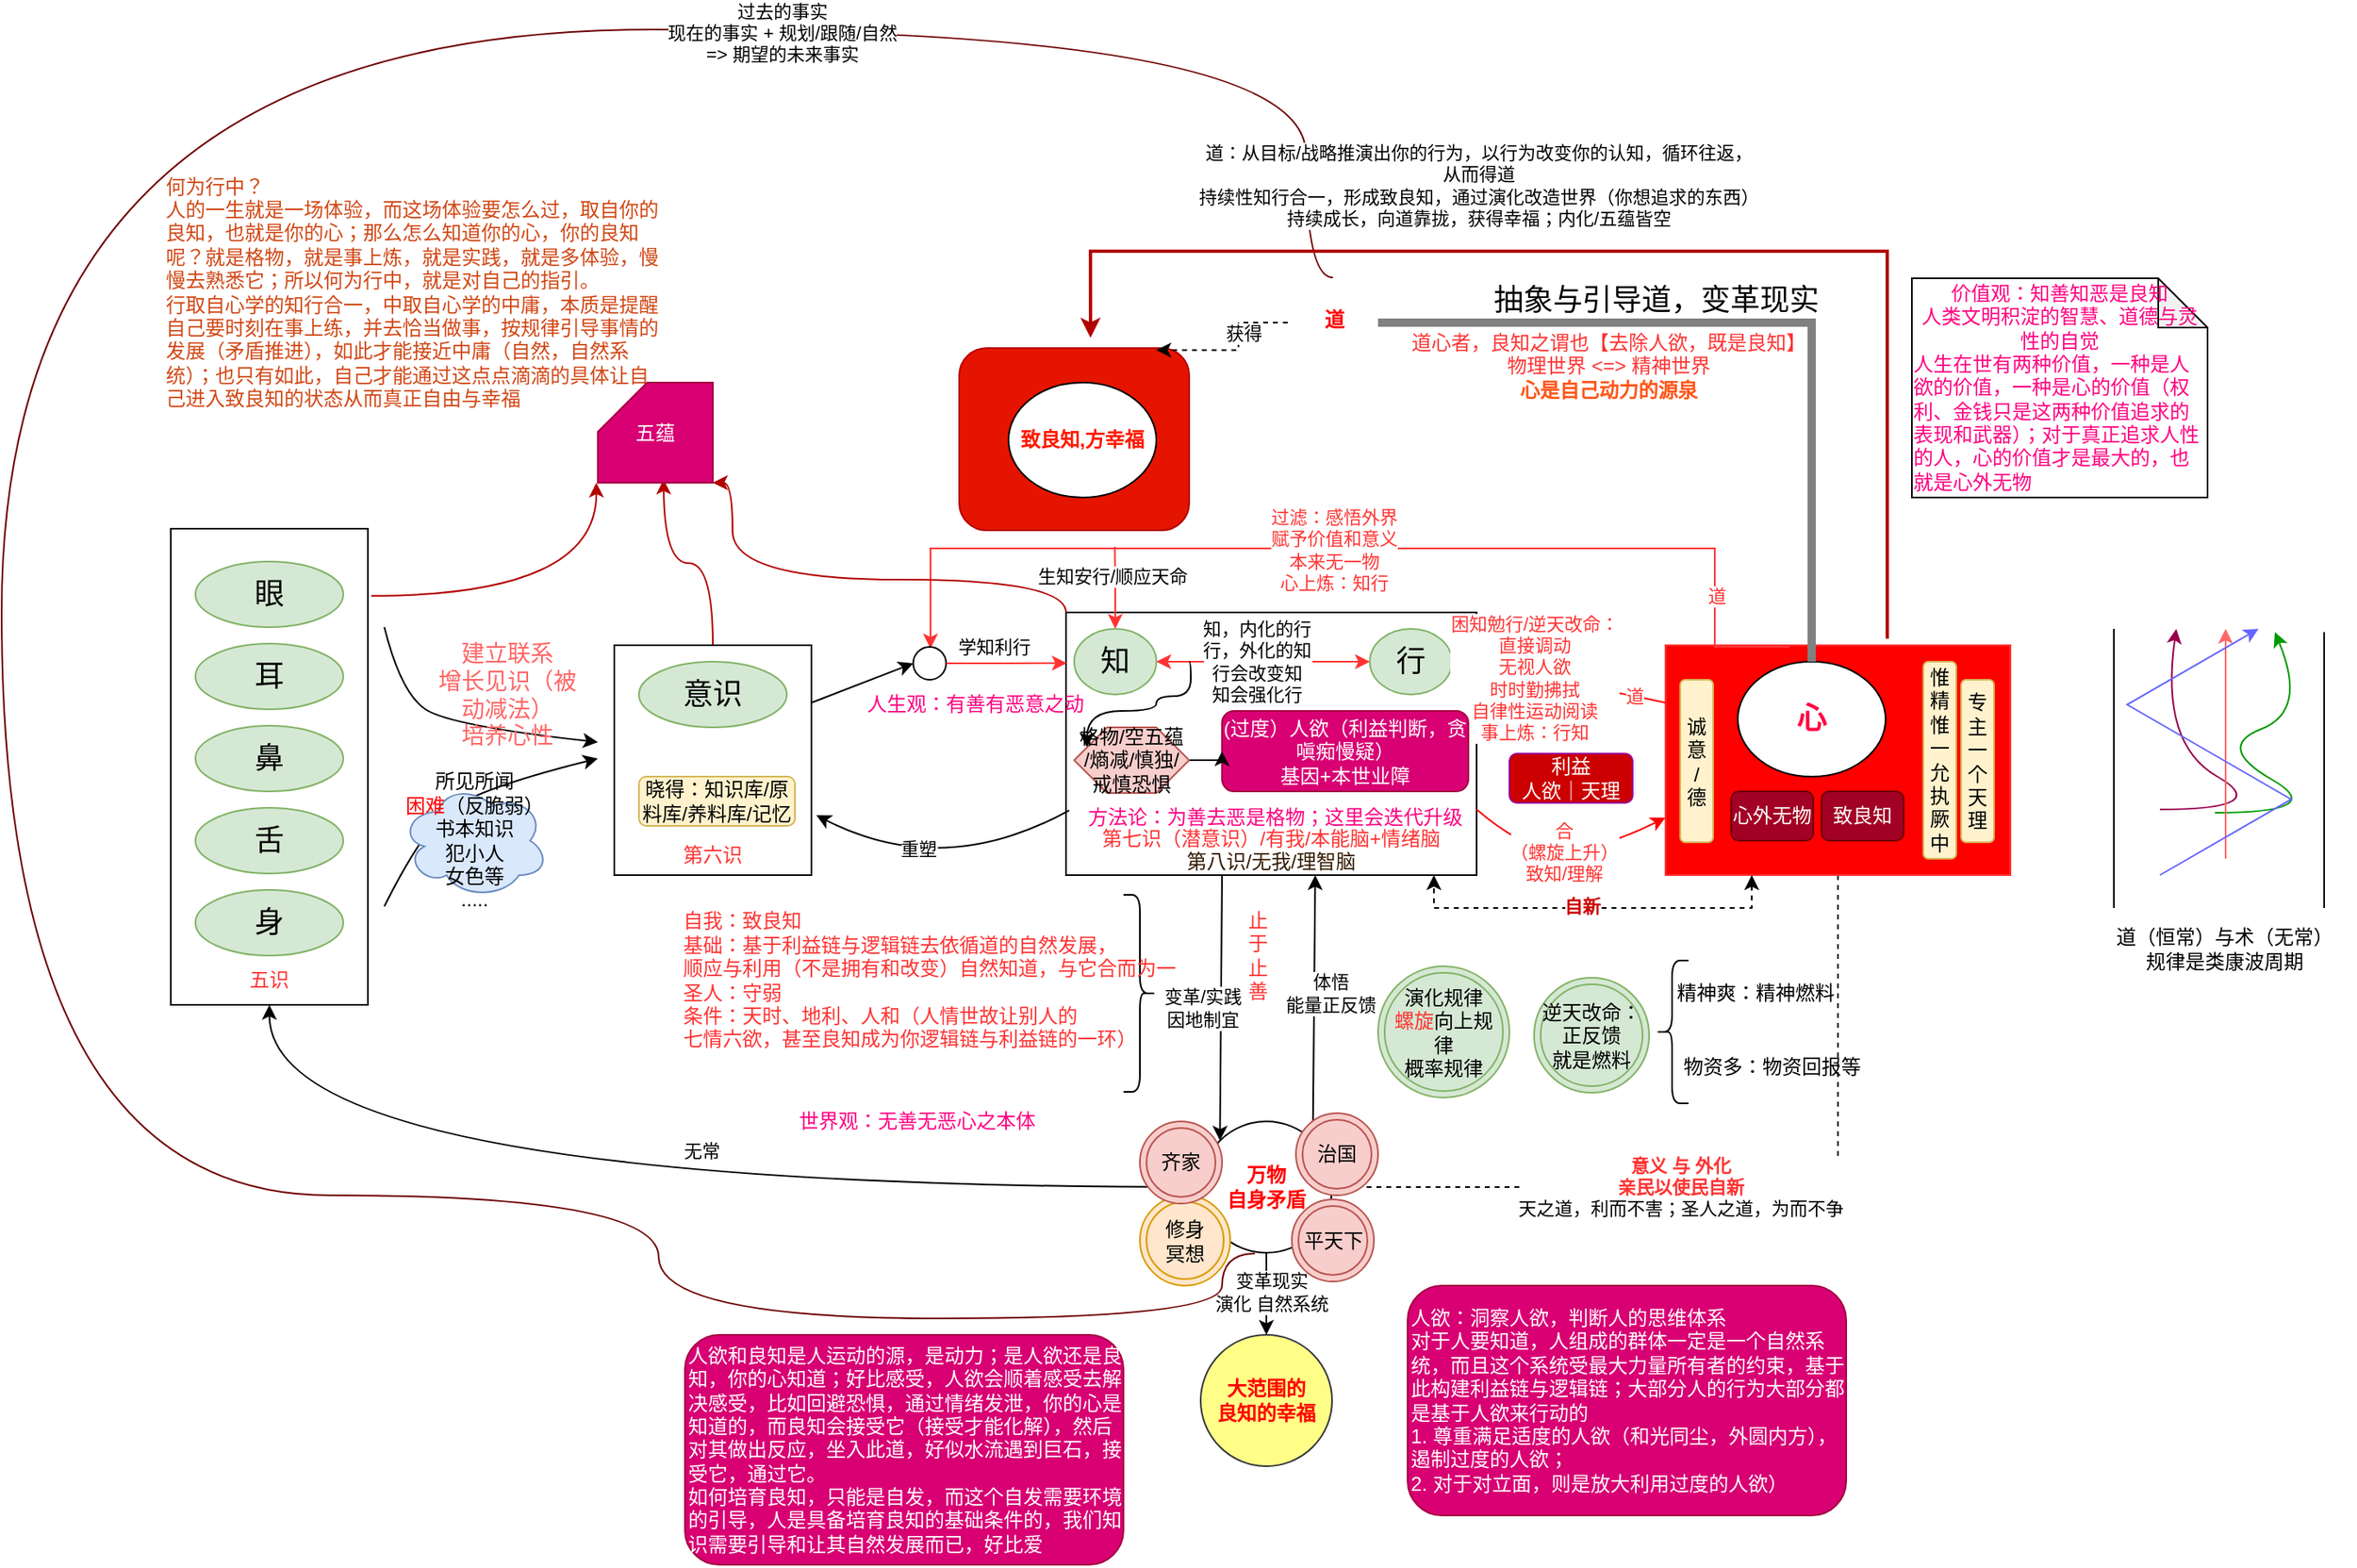 <mxfile version="24.8.3" pages="3">
  <diagram name="良知" id="R6jlcNsXZqe95VVID5qR">
    <mxGraphModel dx="1026" dy="1903" grid="1" gridSize="10" guides="1" tooltips="1" connect="1" arrows="1" fold="1" page="1" pageScale="1" pageWidth="827" pageHeight="1169" math="0" shadow="0">
      <root>
        <mxCell id="rlW48G9oCbKYzvNIchC9-0" />
        <mxCell id="rlW48G9oCbKYzvNIchC9-1" parent="rlW48G9oCbKYzvNIchC9-0" />
        <mxCell id="rlW48G9oCbKYzvNIchC9-2" value="&lt;font color=&quot;#ff3333&quot;&gt;&lt;br&gt;&lt;br&gt;&lt;br&gt;&lt;br&gt;&lt;br&gt;&lt;br&gt;&lt;br&gt;&lt;br&gt;&lt;br&gt;&lt;br&gt;&lt;br&gt;&lt;br&gt;&lt;br&gt;&lt;br&gt;&lt;br&gt;&lt;br&gt;&lt;br&gt;&lt;br&gt;五识&lt;/font&gt;" style="rounded=0;whiteSpace=wrap;html=1;" parent="rlW48G9oCbKYzvNIchC9-1" vertex="1">
          <mxGeometry x="120" y="159" width="120" height="290" as="geometry" />
        </mxCell>
        <mxCell id="rlW48G9oCbKYzvNIchC9-3" value="&lt;font style=&quot;font-size: 18px;&quot;&gt;眼&lt;/font&gt;" style="ellipse;whiteSpace=wrap;html=1;fillColor=#d5e8d4;strokeColor=#82b366;" parent="rlW48G9oCbKYzvNIchC9-1" vertex="1">
          <mxGeometry x="135" y="179" width="90" height="40" as="geometry" />
        </mxCell>
        <mxCell id="rlW48G9oCbKYzvNIchC9-4" value="&lt;span style=&quot;font-size: 18px;&quot;&gt;耳&lt;/span&gt;" style="ellipse;whiteSpace=wrap;html=1;fillColor=#d5e8d4;strokeColor=#82b366;" parent="rlW48G9oCbKYzvNIchC9-1" vertex="1">
          <mxGeometry x="135" y="229" width="90" height="40" as="geometry" />
        </mxCell>
        <mxCell id="rlW48G9oCbKYzvNIchC9-5" value="&lt;font style=&quot;font-size: 18px;&quot;&gt;鼻&lt;/font&gt;" style="ellipse;whiteSpace=wrap;html=1;fillColor=#d5e8d4;strokeColor=#82b366;" parent="rlW48G9oCbKYzvNIchC9-1" vertex="1">
          <mxGeometry x="135" y="279" width="90" height="40" as="geometry" />
        </mxCell>
        <mxCell id="rlW48G9oCbKYzvNIchC9-6" value="&lt;font style=&quot;font-size: 18px;&quot;&gt;舌&lt;/font&gt;" style="ellipse;whiteSpace=wrap;html=1;fillColor=#d5e8d4;strokeColor=#82b366;" parent="rlW48G9oCbKYzvNIchC9-1" vertex="1">
          <mxGeometry x="135" y="329" width="90" height="40" as="geometry" />
        </mxCell>
        <mxCell id="rlW48G9oCbKYzvNIchC9-7" value="&lt;font style=&quot;font-size: 18px;&quot;&gt;身&lt;/font&gt;" style="ellipse;whiteSpace=wrap;html=1;fillColor=#d5e8d4;strokeColor=#82b366;" parent="rlW48G9oCbKYzvNIchC9-1" vertex="1">
          <mxGeometry x="135" y="379" width="90" height="40" as="geometry" />
        </mxCell>
        <mxCell id="KJWXuxT3w3D5Mta4TJBv-11" style="rounded=0;orthogonalLoop=1;jettySize=auto;html=1;exitX=1;exitY=0.25;exitDx=0;exitDy=0;entryX=0;entryY=0.5;entryDx=0;entryDy=0;" parent="rlW48G9oCbKYzvNIchC9-1" source="rlW48G9oCbKYzvNIchC9-8" target="KJWXuxT3w3D5Mta4TJBv-8" edge="1">
          <mxGeometry relative="1" as="geometry" />
        </mxCell>
        <mxCell id="N3eRVqUCFZVXg0NM8PEO-10" style="edgeStyle=orthogonalEdgeStyle;rounded=0;orthogonalLoop=1;jettySize=auto;html=1;exitX=0.5;exitY=0;exitDx=0;exitDy=0;entryX=0;entryY=0.5;entryDx=0;entryDy=0;fillColor=#e51400;strokeColor=#B20000;curved=1;" parent="rlW48G9oCbKYzvNIchC9-1" source="rlW48G9oCbKYzvNIchC9-8" edge="1">
          <mxGeometry relative="1" as="geometry">
            <mxPoint x="420" y="129" as="targetPoint" />
          </mxGeometry>
        </mxCell>
        <mxCell id="rlW48G9oCbKYzvNIchC9-8" value="&lt;br&gt;&lt;br&gt;&lt;br&gt;&lt;br&gt;&lt;br&gt;&lt;br&gt;&lt;br&gt;&lt;br&gt;&lt;font color=&quot;#ff3333&quot;&gt;第六识&lt;/font&gt;" style="rounded=0;whiteSpace=wrap;html=1;" parent="rlW48G9oCbKYzvNIchC9-1" vertex="1">
          <mxGeometry x="390" y="230" width="120" height="140" as="geometry" />
        </mxCell>
        <mxCell id="rlW48G9oCbKYzvNIchC9-9" value="&lt;font style=&quot;font-size: 18px;&quot;&gt;意识&lt;/font&gt;" style="ellipse;whiteSpace=wrap;html=1;fillColor=#d5e8d4;strokeColor=#82b366;" parent="rlW48G9oCbKYzvNIchC9-1" vertex="1">
          <mxGeometry x="405" y="240" width="90" height="40" as="geometry" />
        </mxCell>
        <mxCell id="rlW48G9oCbKYzvNIchC9-10" value="" style="curved=1;endArrow=classic;html=1;rounded=0;" parent="rlW48G9oCbKYzvNIchC9-1" edge="1">
          <mxGeometry width="50" height="50" relative="1" as="geometry">
            <mxPoint x="250" y="219" as="sourcePoint" />
            <mxPoint x="380" y="289" as="targetPoint" />
            <Array as="points">
              <mxPoint x="260" y="259" />
              <mxPoint x="290" y="279" />
            </Array>
          </mxGeometry>
        </mxCell>
        <mxCell id="rlW48G9oCbKYzvNIchC9-11" value="" style="curved=1;endArrow=classic;html=1;rounded=0;" parent="rlW48G9oCbKYzvNIchC9-1" edge="1">
          <mxGeometry width="50" height="50" relative="1" as="geometry">
            <mxPoint x="250" y="389" as="sourcePoint" />
            <mxPoint x="380" y="299" as="targetPoint" />
            <Array as="points">
              <mxPoint x="270" y="349" />
              <mxPoint x="300" y="319" />
            </Array>
          </mxGeometry>
        </mxCell>
        <mxCell id="KJWXuxT3w3D5Mta4TJBv-6" style="rounded=0;orthogonalLoop=1;jettySize=auto;html=1;entryX=0;entryY=0;entryDx=0;entryDy=0;" parent="rlW48G9oCbKYzvNIchC9-1" target="KJWXuxT3w3D5Mta4TJBv-2" edge="1">
          <mxGeometry relative="1" as="geometry">
            <mxPoint x="760" y="370" as="sourcePoint" />
          </mxGeometry>
        </mxCell>
        <mxCell id="UOFzbdPcFjYuejqiO3a8-10" value="变革/实践&lt;br&gt;因地制宜" style="edgeLabel;html=1;align=center;verticalAlign=middle;resizable=0;points=[];" parent="KJWXuxT3w3D5Mta4TJBv-6" vertex="1" connectable="0">
          <mxGeometry x="0.351" relative="1" as="geometry">
            <mxPoint x="-11" y="-28" as="offset" />
          </mxGeometry>
        </mxCell>
        <mxCell id="rlW48G9oCbKYzvNIchC9-13" value="&lt;br&gt;&lt;br&gt;&lt;br&gt;&lt;br&gt;&lt;br&gt;&lt;br&gt;&lt;br&gt;&lt;br&gt;&lt;br&gt;&lt;font color=&quot;#ff3333&quot;&gt;第七识（潜意识）/有我/本能脑+情绪脑&lt;/font&gt;&lt;div&gt;&lt;span style=&quot;color: rgb(51, 26, 0);&quot;&gt;第八识/无我/理智脑&lt;/span&gt;&lt;font color=&quot;#ff3333&quot;&gt;&lt;/font&gt;&lt;/div&gt;" style="rounded=0;whiteSpace=wrap;html=1;" parent="rlW48G9oCbKYzvNIchC9-1" vertex="1">
          <mxGeometry x="665" y="210" width="250" height="160" as="geometry" />
        </mxCell>
        <mxCell id="pElc_GBahKU2lHsQ8S-i-7" value="" style="edgeStyle=orthogonalEdgeStyle;rounded=0;orthogonalLoop=1;jettySize=auto;html=1;startArrow=classic;startFill=1;strokeColor=#FF3333;" parent="rlW48G9oCbKYzvNIchC9-1" source="rlW48G9oCbKYzvNIchC9-14" target="rlW48G9oCbKYzvNIchC9-15" edge="1">
          <mxGeometry relative="1" as="geometry" />
        </mxCell>
        <mxCell id="zilvp4eejZwOfjrLu5M5-2" value="知，内化的行&lt;br&gt;行，外化的知&lt;div&gt;行会改变知&lt;/div&gt;&lt;div&gt;知会强化行&lt;/div&gt;" style="edgeLabel;html=1;align=center;verticalAlign=middle;resizable=0;points=[];" parent="pElc_GBahKU2lHsQ8S-i-7" vertex="1" connectable="0">
          <mxGeometry x="-0.135" y="1" relative="1" as="geometry">
            <mxPoint x="5" y="1" as="offset" />
          </mxGeometry>
        </mxCell>
        <mxCell id="UOFzbdPcFjYuejqiO3a8-37" style="edgeStyle=orthogonalEdgeStyle;rounded=0;orthogonalLoop=1;jettySize=auto;html=1;entryX=0;entryY=0.25;entryDx=0;entryDy=0;curved=1;" parent="rlW48G9oCbKYzvNIchC9-1" target="UOFzbdPcFjYuejqiO3a8-34" edge="1">
          <mxGeometry relative="1" as="geometry">
            <mxPoint x="740" y="240" as="sourcePoint" />
            <Array as="points">
              <mxPoint x="741" y="240" />
              <mxPoint x="741" y="261" />
              <mxPoint x="720" y="261" />
              <mxPoint x="720" y="270" />
              <mxPoint x="678" y="270" />
            </Array>
          </mxGeometry>
        </mxCell>
        <mxCell id="ormU5pgDfL7NNsPqfJVq-4" style="edgeStyle=orthogonalEdgeStyle;rounded=0;orthogonalLoop=1;jettySize=auto;html=1;exitX=0.5;exitY=0;exitDx=0;exitDy=0;startArrow=classic;startFill=1;endArrow=none;endFill=0;strokeColor=#FF3333;" parent="rlW48G9oCbKYzvNIchC9-1" source="rlW48G9oCbKYzvNIchC9-14" edge="1">
          <mxGeometry relative="1" as="geometry">
            <mxPoint x="694.714" y="170" as="targetPoint" />
          </mxGeometry>
        </mxCell>
        <mxCell id="ormU5pgDfL7NNsPqfJVq-5" value="生知安行/顺应天命" style="edgeLabel;html=1;align=center;verticalAlign=middle;resizable=0;points=[];" parent="ormU5pgDfL7NNsPqfJVq-4" vertex="1" connectable="0">
          <mxGeometry x="0.27" y="2" relative="1" as="geometry">
            <mxPoint as="offset" />
          </mxGeometry>
        </mxCell>
        <mxCell id="rlW48G9oCbKYzvNIchC9-14" value="&lt;span style=&quot;font-size: 18px;&quot;&gt;知&lt;/span&gt;" style="ellipse;whiteSpace=wrap;html=1;fillColor=#d5e8d4;strokeColor=#82b366;" parent="rlW48G9oCbKYzvNIchC9-1" vertex="1">
          <mxGeometry x="670" y="220" width="50" height="40" as="geometry" />
        </mxCell>
        <mxCell id="rlW48G9oCbKYzvNIchC9-15" value="&lt;span style=&quot;font-size: 18px;&quot;&gt;行&lt;/span&gt;" style="ellipse;whiteSpace=wrap;html=1;fillColor=#d5e8d4;strokeColor=#82b366;" parent="rlW48G9oCbKYzvNIchC9-1" vertex="1">
          <mxGeometry x="850" y="220" width="50" height="40" as="geometry" />
        </mxCell>
        <mxCell id="rlW48G9oCbKYzvNIchC9-16" value="晓得：知识库/原料库/养料库/记忆" style="rounded=1;whiteSpace=wrap;html=1;fillColor=#fff2cc;strokeColor=#d6b656;" parent="rlW48G9oCbKYzvNIchC9-1" vertex="1">
          <mxGeometry x="405" y="310" width="95" height="30" as="geometry" />
        </mxCell>
        <mxCell id="rlW48G9oCbKYzvNIchC9-19" value="" style="curved=1;endArrow=none;html=1;rounded=0;exitX=1.025;exitY=0.575;exitDx=0;exitDy=0;entryX=-0.012;entryY=0.554;entryDx=0;entryDy=0;entryPerimeter=0;exitPerimeter=0;endFill=0;startArrow=classic;startFill=1;" parent="rlW48G9oCbKYzvNIchC9-1" edge="1">
          <mxGeometry width="50" height="50" relative="1" as="geometry">
            <mxPoint x="513" y="333.5" as="sourcePoint" />
            <mxPoint x="667" y="330.56" as="targetPoint" />
            <Array as="points">
              <mxPoint x="590" y="373" />
            </Array>
          </mxGeometry>
        </mxCell>
        <mxCell id="UOFzbdPcFjYuejqiO3a8-0" value="重塑" style="edgeLabel;html=1;align=center;verticalAlign=middle;resizable=0;points=[];" parent="rlW48G9oCbKYzvNIchC9-19" vertex="1" connectable="0">
          <mxGeometry x="-0.258" y="10" relative="1" as="geometry">
            <mxPoint as="offset" />
          </mxGeometry>
        </mxCell>
        <mxCell id="UOFzbdPcFjYuejqiO3a8-4" style="edgeStyle=orthogonalEdgeStyle;rounded=0;orthogonalLoop=1;jettySize=auto;html=1;exitX=0.5;exitY=1;exitDx=0;exitDy=0;entryX=1;entryY=0.5;entryDx=0;entryDy=0;dashed=1;" parent="rlW48G9oCbKYzvNIchC9-1" source="rlW48G9oCbKYzvNIchC9-22" target="KJWXuxT3w3D5Mta4TJBv-2" edge="1">
          <mxGeometry relative="1" as="geometry" />
        </mxCell>
        <mxCell id="UOFzbdPcFjYuejqiO3a8-5" value="&lt;b&gt;&lt;font color=&quot;#ff3333&quot;&gt;意义 与 外化&lt;br&gt;亲民以使民自新&lt;br&gt;&lt;/font&gt;&lt;/b&gt;天之道，利而不害；圣人之道，为而不争&lt;b&gt;&lt;font color=&quot;#ff3333&quot;&gt;&lt;br&gt;&lt;/font&gt;&lt;/b&gt;" style="edgeLabel;html=1;align=center;verticalAlign=middle;resizable=0;points=[];" parent="UOFzbdPcFjYuejqiO3a8-4" vertex="1" connectable="0">
          <mxGeometry x="0.151" relative="1" as="geometry">
            <mxPoint as="offset" />
          </mxGeometry>
        </mxCell>
        <mxCell id="rlW48G9oCbKYzvNIchC9-22" value="" style="rounded=0;whiteSpace=wrap;html=1;strokeColor=#FF3333;fillColor=#FF0000;" parent="rlW48G9oCbKYzvNIchC9-1" vertex="1">
          <mxGeometry x="1030" y="230" width="210" height="140" as="geometry" />
        </mxCell>
        <mxCell id="pElc_GBahKU2lHsQ8S-i-1" style="edgeStyle=orthogonalEdgeStyle;rounded=0;orthogonalLoop=1;jettySize=auto;html=1;strokeColor=#FF3333;entryX=0.5;entryY=0;entryDx=0;entryDy=0;" parent="rlW48G9oCbKYzvNIchC9-1" edge="1">
          <mxGeometry relative="1" as="geometry">
            <mxPoint x="582.5" y="232" as="targetPoint" />
            <Array as="points">
              <mxPoint x="1060" y="231" />
              <mxPoint x="1060" y="171" />
              <mxPoint x="583" y="171" />
            </Array>
            <mxPoint x="1105.5" y="231" as="sourcePoint" />
          </mxGeometry>
        </mxCell>
        <mxCell id="pElc_GBahKU2lHsQ8S-i-2" value="&lt;font color=&quot;#ff3333&quot;&gt;过滤：感悟外界&lt;br&gt;赋予价值和意义&lt;br&gt;本来无一物&lt;br&gt;心上炼：知行&lt;br&gt;&lt;/font&gt;" style="edgeLabel;html=1;align=center;verticalAlign=middle;resizable=0;points=[];" parent="pElc_GBahKU2lHsQ8S-i-1" vertex="1" connectable="0">
          <mxGeometry x="0.049" y="1" relative="1" as="geometry">
            <mxPoint as="offset" />
          </mxGeometry>
        </mxCell>
        <mxCell id="UOFzbdPcFjYuejqiO3a8-28" value="&lt;font color=&quot;#ff3333&quot;&gt;道&lt;/font&gt;" style="edgeLabel;html=1;align=center;verticalAlign=middle;resizable=0;points=[];" parent="pElc_GBahKU2lHsQ8S-i-1" vertex="1" connectable="0">
          <mxGeometry x="-0.825" y="-1" relative="1" as="geometry">
            <mxPoint y="-20" as="offset" />
          </mxGeometry>
        </mxCell>
        <mxCell id="ormU5pgDfL7NNsPqfJVq-3" value="学知利行" style="edgeLabel;html=1;align=center;verticalAlign=middle;resizable=0;points=[];" parent="pElc_GBahKU2lHsQ8S-i-1" vertex="1" connectable="0">
          <mxGeometry x="0.889" y="1" relative="1" as="geometry">
            <mxPoint x="37" y="34" as="offset" />
          </mxGeometry>
        </mxCell>
        <mxCell id="rlW48G9oCbKYzvNIchC9-23" value="&lt;font color=&quot;#ff0841&quot; style=&quot;font-size: 18px;&quot;&gt;&lt;b&gt;心&lt;/b&gt;&lt;/font&gt;" style="ellipse;whiteSpace=wrap;html=1;" parent="rlW48G9oCbKYzvNIchC9-1" vertex="1">
          <mxGeometry x="1074" y="240" width="90" height="70" as="geometry" />
        </mxCell>
        <mxCell id="qCYr7t20ng1QFNwS5X6b-0" value="" style="curved=1;endArrow=classic;html=1;rounded=0;entryX=1;entryY=0.5;entryDx=0;entryDy=0;exitX=0;exitY=0.25;exitDx=0;exitDy=0;fillColor=#d80073;strokeColor=#FF0000;" parent="rlW48G9oCbKYzvNIchC9-1" source="rlW48G9oCbKYzvNIchC9-22" target="rlW48G9oCbKYzvNIchC9-15" edge="1">
          <mxGeometry width="50" height="50" relative="1" as="geometry">
            <mxPoint x="1032" y="275" as="sourcePoint" />
            <mxPoint x="922" y="281.02" as="targetPoint" />
            <Array as="points">
              <mxPoint x="980" y="254" />
              <mxPoint x="950" y="254" />
            </Array>
          </mxGeometry>
        </mxCell>
        <mxCell id="pElc_GBahKU2lHsQ8S-i-3" value="&lt;font color=&quot;#ff3333&quot;&gt;困知勉行/逆天改命：&lt;br&gt;直接调动&lt;br&gt;无视人欲&lt;br&gt;时时勤拂拭&lt;br&gt;自律性运动阅读&lt;br&gt;事上炼：行知&lt;br&gt;&lt;/font&gt;" style="edgeLabel;html=1;align=center;verticalAlign=middle;resizable=0;points=[];" parent="qCYr7t20ng1QFNwS5X6b-0" vertex="1" connectable="0">
          <mxGeometry x="0.07" y="3" relative="1" as="geometry">
            <mxPoint x="-10" y="-7" as="offset" />
          </mxGeometry>
        </mxCell>
        <mxCell id="UOFzbdPcFjYuejqiO3a8-27" value="&lt;font color=&quot;#ff3333&quot;&gt;道&lt;/font&gt;" style="edgeLabel;html=1;align=center;verticalAlign=middle;resizable=0;points=[];" parent="qCYr7t20ng1QFNwS5X6b-0" vertex="1" connectable="0">
          <mxGeometry x="-0.688" y="1" relative="1" as="geometry">
            <mxPoint x="1" y="-1" as="offset" />
          </mxGeometry>
        </mxCell>
        <mxCell id="qCYr7t20ng1QFNwS5X6b-1" value="" style="curved=1;endArrow=classic;html=1;rounded=0;entryX=0;entryY=0.75;entryDx=0;entryDy=0;exitX=1;exitY=0.75;exitDx=0;exitDy=0;fillColor=#d80073;strokeColor=#FF0000;" parent="rlW48G9oCbKYzvNIchC9-1" source="rlW48G9oCbKYzvNIchC9-13" target="rlW48G9oCbKYzvNIchC9-22" edge="1">
          <mxGeometry width="50" height="50" relative="1" as="geometry">
            <mxPoint x="940" y="390" as="sourcePoint" />
            <mxPoint x="990" y="340" as="targetPoint" />
            <Array as="points">
              <mxPoint x="950" y="360" />
              <mxPoint x="1000" y="350" />
            </Array>
          </mxGeometry>
        </mxCell>
        <mxCell id="pElc_GBahKU2lHsQ8S-i-4" value="&lt;font color=&quot;#ff3333&quot;&gt;合&lt;br&gt;（螺旋上升）&lt;br&gt;致知/理解&lt;br&gt;&lt;/font&gt;" style="edgeLabel;html=1;align=center;verticalAlign=middle;resizable=0;points=[];" parent="qCYr7t20ng1QFNwS5X6b-1" vertex="1" connectable="0">
          <mxGeometry x="-0.019" y="1" relative="1" as="geometry">
            <mxPoint as="offset" />
          </mxGeometry>
        </mxCell>
        <mxCell id="pElc_GBahKU2lHsQ8S-i-0" value="(过度）人欲（利益判断，贪嗔痴慢疑）&lt;br&gt;基因+本世业障" style="rounded=1;whiteSpace=wrap;html=1;fillColor=#d80073;strokeColor=#A50040;fontColor=#ffffff;" parent="rlW48G9oCbKYzvNIchC9-1" vertex="1">
          <mxGeometry x="760" y="270" width="150" height="49" as="geometry" />
        </mxCell>
        <mxCell id="pElc_GBahKU2lHsQ8S-i-8" value="心外无物" style="rounded=1;whiteSpace=wrap;html=1;fillColor=#a20025;strokeColor=#6F0000;fontColor=#ffffff;" parent="rlW48G9oCbKYzvNIchC9-1" vertex="1">
          <mxGeometry x="1070" y="319" width="50" height="30" as="geometry" />
        </mxCell>
        <mxCell id="pElc_GBahKU2lHsQ8S-i-9" value="致良知" style="rounded=1;whiteSpace=wrap;html=1;fillColor=#a20025;strokeColor=#6F0000;fontColor=#ffffff;" parent="rlW48G9oCbKYzvNIchC9-1" vertex="1">
          <mxGeometry x="1125" y="319" width="50" height="30" as="geometry" />
        </mxCell>
        <mxCell id="zilvp4eejZwOfjrLu5M5-0" value="所见所闻&lt;br&gt;&lt;font color=&quot;#ff0000&quot;&gt;困难&lt;/font&gt;（反脆弱）&lt;br&gt;&lt;div&gt;书本知识&lt;br&gt;犯小人&lt;/div&gt;&lt;div&gt;女色等&lt;br&gt;.....&lt;/div&gt;" style="ellipse;shape=cloud;whiteSpace=wrap;html=1;fillColor=#dae8fc;strokeColor=#6c8ebf;" parent="rlW48G9oCbKYzvNIchC9-1" vertex="1">
          <mxGeometry x="260" y="314" width="90" height="70" as="geometry" />
        </mxCell>
        <mxCell id="zilvp4eejZwOfjrLu5M5-1" value="&lt;font color=&quot;#ff6666&quot; style=&quot;font-size: 14px;&quot;&gt;建立联系&lt;br&gt;增长见识（被动减法）&lt;br&gt;培养心性&lt;br&gt;&lt;/font&gt;" style="text;html=1;strokeColor=none;fillColor=none;align=center;verticalAlign=middle;whiteSpace=wrap;rounded=0;" parent="rlW48G9oCbKYzvNIchC9-1" vertex="1">
          <mxGeometry x="280" y="245" width="90" height="30" as="geometry" />
        </mxCell>
        <mxCell id="UOFzbdPcFjYuejqiO3a8-1" style="edgeStyle=orthogonalEdgeStyle;rounded=0;orthogonalLoop=1;jettySize=auto;html=1;exitX=0;exitY=0.5;exitDx=0;exitDy=0;entryX=0.5;entryY=1;entryDx=0;entryDy=0;curved=1;" parent="rlW48G9oCbKYzvNIchC9-1" source="KJWXuxT3w3D5Mta4TJBv-2" target="rlW48G9oCbKYzvNIchC9-2" edge="1">
          <mxGeometry relative="1" as="geometry" />
        </mxCell>
        <mxCell id="UOFzbdPcFjYuejqiO3a8-2" value="无常" style="edgeLabel;html=1;align=center;verticalAlign=middle;resizable=0;points=[];" parent="UOFzbdPcFjYuejqiO3a8-1" vertex="1" connectable="0">
          <mxGeometry x="-0.456" y="2" relative="1" as="geometry">
            <mxPoint x="-120" y="-24" as="offset" />
          </mxGeometry>
        </mxCell>
        <mxCell id="V2Ly7qzKDfoFi0dmO9it-6" style="rounded=0;orthogonalLoop=1;jettySize=auto;html=1;exitX=0.5;exitY=1;exitDx=0;exitDy=0;entryX=0.5;entryY=0;entryDx=0;entryDy=0;" parent="rlW48G9oCbKYzvNIchC9-1" source="KJWXuxT3w3D5Mta4TJBv-2" target="V2Ly7qzKDfoFi0dmO9it-9" edge="1">
          <mxGeometry relative="1" as="geometry">
            <mxPoint x="790" y="660" as="targetPoint" />
          </mxGeometry>
        </mxCell>
        <mxCell id="V2Ly7qzKDfoFi0dmO9it-8" value="&lt;div&gt;变革现实&lt;/div&gt;演化 自然系统" style="edgeLabel;html=1;align=center;verticalAlign=middle;resizable=0;points=[];" parent="V2Ly7qzKDfoFi0dmO9it-6" vertex="1" connectable="0">
          <mxGeometry x="-0.078" y="3" relative="1" as="geometry">
            <mxPoint y="1" as="offset" />
          </mxGeometry>
        </mxCell>
        <mxCell id="V2Ly7qzKDfoFi0dmO9it-12" style="edgeStyle=orthogonalEdgeStyle;rounded=0;orthogonalLoop=1;jettySize=auto;html=1;exitX=0.413;exitY=1.006;exitDx=0;exitDy=0;entryX=0.5;entryY=0;entryDx=0;entryDy=0;curved=1;exitPerimeter=0;fillColor=#a20025;strokeColor=#6F0000;endArrow=none;endFill=0;" parent="rlW48G9oCbKYzvNIchC9-1" source="KJWXuxT3w3D5Mta4TJBv-2" target="98577THDPVKNO9du4VlZ-37" edge="1">
          <mxGeometry relative="1" as="geometry">
            <mxPoint x="784" y="535" as="sourcePoint" />
            <mxPoint x="810.75" y="-59" as="targetPoint" />
            <Array as="points">
              <mxPoint x="760" y="601" />
              <mxPoint x="760" y="640" />
              <mxPoint x="417" y="640" />
              <mxPoint x="417" y="565" />
              <mxPoint x="17" y="565" />
              <mxPoint x="17" y="-145" />
              <mxPoint x="811" y="-145" />
              <mxPoint x="811" y="6" />
            </Array>
          </mxGeometry>
        </mxCell>
        <mxCell id="V2Ly7qzKDfoFi0dmO9it-13" value="过去的事实&lt;div&gt;现在的事实 + 规划/跟随/自然&lt;/div&gt;&lt;div&gt;=&amp;gt; 期望的未来事实&lt;/div&gt;" style="edgeLabel;html=1;align=center;verticalAlign=middle;resizable=0;points=[];" parent="V2Ly7qzKDfoFi0dmO9it-12" vertex="1" connectable="0">
          <mxGeometry x="0.618" y="-1" relative="1" as="geometry">
            <mxPoint y="1" as="offset" />
          </mxGeometry>
        </mxCell>
        <mxCell id="KJWXuxT3w3D5Mta4TJBv-2" value="&lt;div&gt;&lt;b style=&quot;color: rgb(255, 0, 0); background-color: initial;&quot;&gt;万物&lt;/b&gt;&lt;br&gt;&lt;/div&gt;&lt;div&gt;&lt;b style=&quot;color: rgb(255, 0, 0); background-color: initial;&quot;&gt;自身矛盾&lt;/b&gt;&lt;/div&gt;" style="ellipse;whiteSpace=wrap;html=1;aspect=fixed;" parent="rlW48G9oCbKYzvNIchC9-1" vertex="1">
          <mxGeometry x="747" y="520" width="80" height="80" as="geometry" />
        </mxCell>
        <mxCell id="KJWXuxT3w3D5Mta4TJBv-5" style="rounded=0;orthogonalLoop=1;jettySize=auto;html=1;entryX=0.583;entryY=1;entryDx=0;entryDy=0;entryPerimeter=0;exitX=1;exitY=0;exitDx=0;exitDy=0;" parent="rlW48G9oCbKYzvNIchC9-1" source="KJWXuxT3w3D5Mta4TJBv-2" edge="1">
          <mxGeometry relative="1" as="geometry">
            <mxPoint x="817" y="500" as="sourcePoint" />
            <mxPoint x="816.75" y="370" as="targetPoint" />
          </mxGeometry>
        </mxCell>
        <mxCell id="UOFzbdPcFjYuejqiO3a8-11" value="体悟&lt;div&gt;能量正反馈&lt;/div&gt;" style="edgeLabel;html=1;align=center;verticalAlign=middle;resizable=0;points=[];" parent="KJWXuxT3w3D5Mta4TJBv-5" vertex="1" connectable="0">
          <mxGeometry x="0.089" relative="1" as="geometry">
            <mxPoint x="10" y="-2" as="offset" />
          </mxGeometry>
        </mxCell>
        <mxCell id="KJWXuxT3w3D5Mta4TJBv-8" value="" style="ellipse;whiteSpace=wrap;html=1;aspect=fixed;" parent="rlW48G9oCbKYzvNIchC9-1" vertex="1">
          <mxGeometry x="572" y="231" width="20" height="20" as="geometry" />
        </mxCell>
        <mxCell id="KJWXuxT3w3D5Mta4TJBv-12" style="edgeStyle=orthogonalEdgeStyle;rounded=0;orthogonalLoop=1;jettySize=auto;html=1;entryX=0.002;entryY=0.193;entryDx=0;entryDy=0;entryPerimeter=0;strokeColor=#FF3333;" parent="rlW48G9oCbKYzvNIchC9-1" source="KJWXuxT3w3D5Mta4TJBv-8" target="rlW48G9oCbKYzvNIchC9-13" edge="1">
          <mxGeometry relative="1" as="geometry" />
        </mxCell>
        <mxCell id="UOFzbdPcFjYuejqiO3a8-3" value="&lt;font color=&quot;#ff3333&quot;&gt;止&lt;br&gt;于&lt;br&gt;止&lt;br&gt;善&lt;/font&gt;" style="text;html=1;strokeColor=none;fillColor=none;align=center;verticalAlign=middle;whiteSpace=wrap;rounded=0;" parent="rlW48G9oCbKYzvNIchC9-1" vertex="1">
          <mxGeometry x="772" y="389" width="20" height="60" as="geometry" />
        </mxCell>
        <mxCell id="UOFzbdPcFjYuejqiO3a8-6" value="" style="rounded=1;whiteSpace=wrap;html=1;fillColor=#e51400;strokeColor=#B20000;fontColor=#ffffff;" parent="rlW48G9oCbKYzvNIchC9-1" vertex="1">
          <mxGeometry x="600" y="49" width="140" height="111" as="geometry" />
        </mxCell>
        <mxCell id="UOFzbdPcFjYuejqiO3a8-7" value="专主一个天理" style="rounded=1;whiteSpace=wrap;html=1;fillColor=#fff2cc;strokeColor=#d6b656;" parent="rlW48G9oCbKYzvNIchC9-1" vertex="1">
          <mxGeometry x="1210" y="251" width="20" height="99" as="geometry" />
        </mxCell>
        <mxCell id="UOFzbdPcFjYuejqiO3a8-38" value="" style="edgeStyle=orthogonalEdgeStyle;rounded=0;orthogonalLoop=1;jettySize=auto;html=1;" parent="rlW48G9oCbKYzvNIchC9-1" source="UOFzbdPcFjYuejqiO3a8-34" target="pElc_GBahKU2lHsQ8S-i-0" edge="1">
          <mxGeometry relative="1" as="geometry" />
        </mxCell>
        <mxCell id="UOFzbdPcFjYuejqiO3a8-34" value="格物/空五蕴&lt;br&gt;/熵减/慎独/&lt;br&gt;戒慎恐惧" style="shape=hexagon;perimeter=hexagonPerimeter2;whiteSpace=wrap;html=1;fixedSize=1;fillColor=#f8cecc;strokeColor=#b85450;" parent="rlW48G9oCbKYzvNIchC9-1" vertex="1">
          <mxGeometry x="670" y="280" width="70" height="40" as="geometry" />
        </mxCell>
        <mxCell id="UOFzbdPcFjYuejqiO3a8-41" value="修身&lt;br&gt;冥想" style="ellipse;shape=doubleEllipse;whiteSpace=wrap;html=1;aspect=fixed;fillColor=#ffe6cc;strokeColor=#d79b00;" parent="rlW48G9oCbKYzvNIchC9-1" vertex="1">
          <mxGeometry x="710" y="565" width="55" height="55" as="geometry" />
        </mxCell>
        <mxCell id="UOFzbdPcFjYuejqiO3a8-44" value="平天下" style="ellipse;shape=doubleEllipse;whiteSpace=wrap;html=1;aspect=fixed;fillColor=#f8cecc;strokeColor=#b85450;" parent="rlW48G9oCbKYzvNIchC9-1" vertex="1">
          <mxGeometry x="802.5" y="567.5" width="50" height="50" as="geometry" />
        </mxCell>
        <mxCell id="UOFzbdPcFjYuejqiO3a8-45" value="治国" style="ellipse;shape=doubleEllipse;whiteSpace=wrap;html=1;aspect=fixed;fillColor=#f8cecc;strokeColor=#b85450;" parent="rlW48G9oCbKYzvNIchC9-1" vertex="1">
          <mxGeometry x="805" y="515" width="50" height="50" as="geometry" />
        </mxCell>
        <mxCell id="UOFzbdPcFjYuejqiO3a8-46" value="齐家" style="ellipse;shape=doubleEllipse;whiteSpace=wrap;html=1;aspect=fixed;fillColor=#f8cecc;strokeColor=#b85450;" parent="rlW48G9oCbKYzvNIchC9-1" vertex="1">
          <mxGeometry x="710" y="520" width="50" height="50" as="geometry" />
        </mxCell>
        <mxCell id="98577THDPVKNO9du4VlZ-0" value="价值观：知善知恶是良知&lt;br&gt;人类文明积淀的智慧、道德与灵性的自觉&lt;div style=&quot;text-align: left;&quot;&gt;人生在世有两种价值，一种是人欲的价值，一种是心的价值（权利、金钱只是这两种价值追求的表现和武器）；对于真正追求人性的人，心的价值才是最大的，也就是心外无物&lt;/div&gt;" style="shape=note;whiteSpace=wrap;html=1;backgroundOutline=1;darkOpacity=0.05;fontColor=#FF0080;" parent="rlW48G9oCbKYzvNIchC9-1" vertex="1">
          <mxGeometry x="1180" y="6.5" width="180" height="133.5" as="geometry" />
        </mxCell>
        <mxCell id="98577THDPVKNO9du4VlZ-2" value="" style="shape=curlyBracket;whiteSpace=wrap;html=1;rounded=1;flipH=1;labelPosition=right;verticalLabelPosition=middle;align=left;verticalAlign=middle;" parent="rlW48G9oCbKYzvNIchC9-1" vertex="1">
          <mxGeometry x="700" y="382" width="20" height="120" as="geometry" />
        </mxCell>
        <mxCell id="98577THDPVKNO9du4VlZ-4" value="&lt;font color=&quot;#ff3333&quot;&gt;自我：致良知&lt;/font&gt;&lt;div&gt;&lt;font color=&quot;#ff3333&quot;&gt;基础：基于利益链与逻辑链去依循道的自然发展，&lt;/font&gt;&lt;/div&gt;&lt;div&gt;&lt;font color=&quot;#ff3333&quot;&gt;顺应与利用（不是拥有和改变）自然知道，与它合而为一&lt;/font&gt;&lt;/div&gt;&lt;div&gt;&lt;font color=&quot;#ff3333&quot;&gt;圣人：守弱&lt;/font&gt;&lt;/div&gt;&lt;div&gt;&lt;font color=&quot;#ff3333&quot;&gt;条件：天时、地利、人和（人情世故让别人的&lt;/font&gt;&lt;/div&gt;&lt;div&gt;&lt;font color=&quot;#ff3333&quot;&gt;七情六欲，甚至良知成为你逻辑链与利益链的一环）&lt;/font&gt;&lt;/div&gt;" style="text;html=1;align=left;verticalAlign=middle;resizable=0;points=[];autosize=1;strokeColor=none;fillColor=none;" parent="rlW48G9oCbKYzvNIchC9-1" vertex="1">
          <mxGeometry x="430" y="384" width="320" height="100" as="geometry" />
        </mxCell>
        <mxCell id="98577THDPVKNO9du4VlZ-6" value="方法论：为善去恶是格物；这里会迭代升级" style="text;html=1;align=center;verticalAlign=middle;whiteSpace=wrap;rounded=0;fontColor=#FF0080;" parent="rlW48G9oCbKYzvNIchC9-1" vertex="1">
          <mxGeometry x="665" y="320" width="255" height="30" as="geometry" />
        </mxCell>
        <mxCell id="98577THDPVKNO9du4VlZ-7" value="人生观：有善有恶意之动" style="text;html=1;align=center;verticalAlign=middle;whiteSpace=wrap;rounded=0;fontColor=#FF0080;" parent="rlW48G9oCbKYzvNIchC9-1" vertex="1">
          <mxGeometry x="540" y="251" width="140" height="30" as="geometry" />
        </mxCell>
        <mxCell id="98577THDPVKNO9du4VlZ-9" value="世界观：无善无恶心之本体" style="text;html=1;align=center;verticalAlign=middle;whiteSpace=wrap;rounded=0;fontColor=#FF0080;" parent="rlW48G9oCbKYzvNIchC9-1" vertex="1">
          <mxGeometry x="497" y="505" width="155" height="30" as="geometry" />
        </mxCell>
        <mxCell id="98577THDPVKNO9du4VlZ-10" value="人欲：洞察人欲，判断人的思维体系&lt;div&gt;对于人要知道，人组成的群体一定是一个自然系统，而且这个系统受最大力量所有者的约束，基于此构建利益链与逻辑链；大部分人的行为大部分都是基于人欲来行动的&lt;br&gt;1. 尊重满足适度的人欲（和光同尘，外圆内方），遏制过度的人欲；&lt;br&gt;2. 对于对立面，则是放大利用过度的人欲）&lt;/div&gt;" style="rounded=1;whiteSpace=wrap;html=1;fillColor=#d80073;strokeColor=#A50040;fontColor=#ffffff;align=left;" parent="rlW48G9oCbKYzvNIchC9-1" vertex="1">
          <mxGeometry x="873" y="620" width="267" height="140" as="geometry" />
        </mxCell>
        <mxCell id="98577THDPVKNO9du4VlZ-14" value="诚意&lt;br&gt;/&lt;br&gt;德" style="rounded=1;whiteSpace=wrap;html=1;fillColor=#fff2cc;strokeColor=#d6b656;" parent="rlW48G9oCbKYzvNIchC9-1" vertex="1">
          <mxGeometry x="1039" y="251" width="20" height="99" as="geometry" />
        </mxCell>
        <mxCell id="98577THDPVKNO9du4VlZ-30" value="" style="endArrow=none;html=1;rounded=0;endFill=0;" parent="rlW48G9oCbKYzvNIchC9-1" edge="1">
          <mxGeometry width="50" height="50" relative="1" as="geometry">
            <mxPoint x="1303" y="390" as="sourcePoint" />
            <mxPoint x="1303" y="220" as="targetPoint" />
          </mxGeometry>
        </mxCell>
        <mxCell id="98577THDPVKNO9du4VlZ-31" value="" style="endArrow=none;html=1;rounded=0;endFill=0;" parent="rlW48G9oCbKYzvNIchC9-1" edge="1">
          <mxGeometry width="50" height="50" relative="1" as="geometry">
            <mxPoint x="1431" y="390" as="sourcePoint" />
            <mxPoint x="1431" y="222" as="targetPoint" />
          </mxGeometry>
        </mxCell>
        <mxCell id="98577THDPVKNO9du4VlZ-32" value="" style="curved=1;endArrow=classic;html=1;rounded=0;strokeColor=#99004D;" parent="rlW48G9oCbKYzvNIchC9-1" edge="1">
          <mxGeometry width="50" height="50" relative="1" as="geometry">
            <mxPoint x="1331" y="330" as="sourcePoint" />
            <mxPoint x="1341" y="220" as="targetPoint" />
            <Array as="points">
              <mxPoint x="1401" y="330" />
              <mxPoint x="1331" y="290" />
            </Array>
          </mxGeometry>
        </mxCell>
        <mxCell id="98577THDPVKNO9du4VlZ-33" value="" style="curved=1;endArrow=classic;html=1;rounded=0;strokeColor=#009900;" parent="rlW48G9oCbKYzvNIchC9-1" edge="1">
          <mxGeometry width="50" height="50" relative="1" as="geometry">
            <mxPoint x="1364.5" y="332" as="sourcePoint" />
            <mxPoint x="1401" y="222" as="targetPoint" />
            <Array as="points">
              <mxPoint x="1434.5" y="332" />
              <mxPoint x="1364.5" y="292" />
              <mxPoint x="1421" y="270" />
            </Array>
          </mxGeometry>
        </mxCell>
        <mxCell id="98577THDPVKNO9du4VlZ-34" value="" style="endArrow=classic;html=1;rounded=0;strokeColor=#FF6666;" parent="rlW48G9oCbKYzvNIchC9-1" edge="1">
          <mxGeometry width="50" height="50" relative="1" as="geometry">
            <mxPoint x="1371" y="360" as="sourcePoint" />
            <mxPoint x="1371" y="220" as="targetPoint" />
          </mxGeometry>
        </mxCell>
        <mxCell id="98577THDPVKNO9du4VlZ-35" value="" style="endArrow=classic;html=1;rounded=0;edgeStyle=isometricEdgeStyle;strokeColor=#6666FF;" parent="rlW48G9oCbKYzvNIchC9-1" edge="1">
          <mxGeometry width="50" height="50" relative="1" as="geometry">
            <mxPoint x="1331" y="370" as="sourcePoint" />
            <mxPoint x="1391" y="220" as="targetPoint" />
          </mxGeometry>
        </mxCell>
        <mxCell id="98577THDPVKNO9du4VlZ-39" value="" style="group" parent="rlW48G9oCbKYzvNIchC9-1" vertex="1" connectable="0">
          <mxGeometry x="800" y="6" width="55" height="55" as="geometry" />
        </mxCell>
        <mxCell id="98577THDPVKNO9du4VlZ-37" value="" style="shape=image;verticalLabelPosition=bottom;labelBackgroundColor=default;verticalAlign=top;aspect=fixed;imageAspect=0;image=https://th.bing.com/th?id=OSK.fW2SNzxqSvMvdblktuMvtI8l7RLPhzvptcuZE-pPOCw&amp;w=80&amp;h=80&amp;c=7&amp;rs=1&amp;qlt=80&amp;o=6&amp;dpr=2&amp;pid=SANGAM;" parent="98577THDPVKNO9du4VlZ-39" vertex="1">
          <mxGeometry width="55" height="55" as="geometry" />
        </mxCell>
        <mxCell id="98577THDPVKNO9du4VlZ-38" value="&lt;b style=&quot;border-color: var(--border-color); font-size: 12px; background-color: rgb(251, 251, 251);&quot;&gt;&lt;font style=&quot;border-color: var(--border-color);&quot; color=&quot;#ff0000&quot;&gt;道&lt;br style=&quot;border-color: var(--border-color);&quot;&gt;&lt;/font&gt;&lt;/b&gt;" style="edgeLabel;html=1;align=center;verticalAlign=middle;resizable=0;points=[];" parent="98577THDPVKNO9du4VlZ-39" vertex="1" connectable="0">
          <mxGeometry x="39" y="34" as="geometry">
            <mxPoint x="-11" y="-8" as="offset" />
          </mxGeometry>
        </mxCell>
        <mxCell id="98577THDPVKNO9du4VlZ-40" style="edgeStyle=orthogonalEdgeStyle;rounded=0;orthogonalLoop=1;jettySize=auto;html=1;exitX=1;exitY=0.5;exitDx=0;exitDy=0;entryX=0.5;entryY=0;entryDx=0;entryDy=0;startArrow=none;startFill=0;strokeColor=#808080;strokeWidth=5;endArrow=none;endFill=0;" parent="rlW48G9oCbKYzvNIchC9-1" source="98577THDPVKNO9du4VlZ-37" target="rlW48G9oCbKYzvNIchC9-23" edge="1">
          <mxGeometry relative="1" as="geometry" />
        </mxCell>
        <mxCell id="98577THDPVKNO9du4VlZ-41" value="&lt;font style=&quot;font-size: 18px;&quot;&gt;抽象与引导道，变革现实&lt;/font&gt;" style="edgeLabel;html=1;align=center;verticalAlign=middle;resizable=0;points=[];" parent="98577THDPVKNO9du4VlZ-40" vertex="1" connectable="0">
          <mxGeometry x="-0.163" relative="1" as="geometry">
            <mxPoint x="-28" y="-14" as="offset" />
          </mxGeometry>
        </mxCell>
        <mxCell id="98577THDPVKNO9du4VlZ-44" value="道（恒常）与术（无常）&lt;div&gt;规律是类康波周期&lt;/div&gt;" style="text;html=1;align=center;verticalAlign=middle;resizable=0;points=[];autosize=1;strokeColor=none;fillColor=none;" parent="rlW48G9oCbKYzvNIchC9-1" vertex="1">
          <mxGeometry x="1290" y="395" width="160" height="40" as="geometry" />
        </mxCell>
        <mxCell id="98577THDPVKNO9du4VlZ-45" value="&lt;font color=&quot;#ff3333&quot;&gt;道心者，良知之谓也【去除人欲，既是良知】&lt;/font&gt;&lt;div&gt;&lt;font color=&quot;#ff3333&quot;&gt;物理世界 &amp;lt;=&amp;gt; 精神世界&lt;/font&gt;&lt;/div&gt;&lt;div&gt;&lt;b style=&quot;text-wrap-mode: wrap;&quot;&gt;&lt;font color=&quot;#ff571a&quot;&gt;心是自己动力的源泉&lt;/font&gt;&lt;/b&gt;&lt;/div&gt;" style="text;html=1;align=center;verticalAlign=middle;resizable=0;points=[];autosize=1;strokeColor=none;fillColor=none;" parent="rlW48G9oCbKYzvNIchC9-1" vertex="1">
          <mxGeometry x="865" y="30" width="260" height="60" as="geometry" />
        </mxCell>
        <mxCell id="ormU5pgDfL7NNsPqfJVq-2" value="惟&lt;br&gt;精&lt;br&gt;惟&lt;br&gt;一&lt;br&gt;允&lt;br&gt;执&lt;br&gt;厥&lt;br&gt;中" style="rounded=1;whiteSpace=wrap;html=1;fillColor=#fff2cc;strokeColor=#d6b656;" parent="rlW48G9oCbKYzvNIchC9-1" vertex="1">
          <mxGeometry x="1187" y="240" width="20" height="120" as="geometry" />
        </mxCell>
        <mxCell id="hkSOjnU8aRcCMiVhOd9Y-2" style="edgeStyle=orthogonalEdgeStyle;rounded=0;orthogonalLoop=1;jettySize=auto;html=1;exitX=0.25;exitY=1;exitDx=0;exitDy=0;entryX=0.896;entryY=1;entryDx=0;entryDy=0;entryPerimeter=0;startArrow=classic;startFill=1;dashed=1;" parent="rlW48G9oCbKYzvNIchC9-1" source="rlW48G9oCbKYzvNIchC9-22" target="rlW48G9oCbKYzvNIchC9-13" edge="1">
          <mxGeometry relative="1" as="geometry" />
        </mxCell>
        <mxCell id="hkSOjnU8aRcCMiVhOd9Y-3" value="&lt;b&gt;&lt;font color=&quot;#cc0000&quot;&gt;自新&lt;/font&gt;&lt;/b&gt;" style="edgeLabel;html=1;align=center;verticalAlign=middle;resizable=0;points=[];" parent="hkSOjnU8aRcCMiVhOd9Y-2" vertex="1" connectable="0">
          <mxGeometry x="0.066" y="-1" relative="1" as="geometry">
            <mxPoint x="1" as="offset" />
          </mxGeometry>
        </mxCell>
        <mxCell id="D2DQriMbIP5EVDOlBYaw-1" value="演化规律&lt;br&gt;&lt;font color=&quot;#ff3333&quot;&gt;螺旋&lt;/font&gt;向上规律&lt;div&gt;概率规律&lt;/div&gt;" style="ellipse;shape=doubleEllipse;whiteSpace=wrap;html=1;aspect=fixed;fillColor=#d5e8d4;strokeColor=#82b366;" parent="rlW48G9oCbKYzvNIchC9-1" vertex="1">
          <mxGeometry x="855" y="425.5" width="80" height="80" as="geometry" />
        </mxCell>
        <mxCell id="-AZS-7e0XjfJzMxS2Uj5-0" value="&lt;div id=&quot;_UI0E9lhy&quot; data-node-type=&quot;block&quot; data-block-type=&quot;text&quot; class=&quot;editor-block text-block focused hover&quot;&gt;&lt;div class=&quot;block-content text-element&quot;&gt;&lt;span class=&quot;style-color-0&quot; style=&quot;&quot;&gt;&lt;font color=&quot;#d14715&quot;&gt;何为行中？&lt;/font&gt;&lt;/span&gt;&lt;/div&gt;&lt;div class=&quot;block-content text-element&quot;&gt;&lt;span class=&quot;style-color-0&quot; style=&quot;&quot;&gt;&lt;font color=&quot;#d14715&quot;&gt;人的一生就是一场体验，而这场体验要怎么过，取自你的良知，也就是你的心；那么怎么知道你的心，你的良知呢？就是格物，就是事上炼，就是实践，就是多体验，慢慢去熟悉它；所以何为行中，就是对自己的指引。&lt;/font&gt;&lt;/span&gt;&lt;/div&gt;&lt;div class=&quot;block-content text-element&quot;&gt;&lt;span class=&quot;style-color-0&quot; style=&quot;&quot;&gt;&lt;font color=&quot;#d14715&quot;&gt;行取自心学的知行合一，中取自心学的中庸，本质是提醒自己要时刻在事上练，并去恰当做事，按规律引导事情的发展（矛盾推进），如此才能接近中庸（自然，自然系统）；也只有如此，自己才能通过这点点滴滴的具体让自己进入致良知的状态从而真正自由与幸福&lt;/font&gt;&lt;/span&gt;&lt;/div&gt;&lt;/div&gt;&lt;span data-lark-record-data=&quot;{&amp;quot;rootId&amp;quot;:&amp;quot;UpcIddwsAorptrxAgHicc0wKnCb&amp;quot;,&amp;quot;text&amp;quot;:{&amp;quot;initialAttributedTexts&amp;quot;:{&amp;quot;text&amp;quot;:{&amp;quot;0&amp;quot;:&amp;quot;知道行德，常快活，致良知，方幸福&amp;quot;},&amp;quot;attribs&amp;quot;:{&amp;quot;0&amp;quot;:&amp;quot;*0+g&amp;quot;}},&amp;quot;apool&amp;quot;:{&amp;quot;numToAttrib&amp;quot;:{&amp;quot;0&amp;quot;:[&amp;quot;author&amp;quot;,&amp;quot;7268284827844050947&amp;quot;]},&amp;quot;nextNum&amp;quot;:1}},&amp;quot;type&amp;quot;:&amp;quot;text&amp;quot;,&amp;quot;referenceRecordMap&amp;quot;:{},&amp;quot;extra&amp;quot;:{&amp;quot;channel&amp;quot;:&amp;quot;saas&amp;quot;,&amp;quot;mention_page_title&amp;quot;:{},&amp;quot;external_mention_url&amp;quot;:{}},&amp;quot;isKeepQuoteContainer&amp;quot;:false,&amp;quot;isFromCode&amp;quot;:false,&amp;quot;selection&amp;quot;:[{&amp;quot;id&amp;quot;:6,&amp;quot;type&amp;quot;:&amp;quot;text&amp;quot;,&amp;quot;selection&amp;quot;:{&amp;quot;start&amp;quot;:5,&amp;quot;end&amp;quot;:21},&amp;quot;recordId&amp;quot;:&amp;quot;doxcn4v1E7FIwVHDkKUdbIU8xlf&amp;quot;}],&amp;quot;payloadMap&amp;quot;:{},&amp;quot;isCut&amp;quot;:false}&quot; data-lark-record-format=&quot;docx/text&quot; class=&quot;lark-record-clipboard&quot;&gt;&lt;/span&gt;" style="text;html=1;align=left;verticalAlign=middle;whiteSpace=wrap;rounded=0;" parent="rlW48G9oCbKYzvNIchC9-1" vertex="1">
          <mxGeometry x="115" width="305" height="30" as="geometry" />
        </mxCell>
        <mxCell id="N3eRVqUCFZVXg0NM8PEO-1" value="" style="edgeStyle=orthogonalEdgeStyle;rounded=0;orthogonalLoop=1;jettySize=auto;html=1;startArrow=openThin;startFill=0;endArrow=openThin;endFill=0;strokeColor=none;" parent="rlW48G9oCbKYzvNIchC9-1" edge="1">
          <mxGeometry relative="1" as="geometry">
            <mxPoint x="730" y="33.3" as="sourcePoint" />
            <mxPoint x="740" y="40" as="targetPoint" />
          </mxGeometry>
        </mxCell>
        <mxCell id="N3eRVqUCFZVXg0NM8PEO-3" style="edgeStyle=orthogonalEdgeStyle;rounded=0;orthogonalLoop=1;jettySize=auto;html=1;exitX=0;exitY=0.5;exitDx=0;exitDy=0;entryX=0.857;entryY=0.011;entryDx=0;entryDy=0;dashed=1;entryPerimeter=0;" parent="rlW48G9oCbKYzvNIchC9-1" source="98577THDPVKNO9du4VlZ-37" target="UOFzbdPcFjYuejqiO3a8-6" edge="1">
          <mxGeometry relative="1" as="geometry">
            <mxPoint x="730" y="33.25" as="targetPoint" />
          </mxGeometry>
        </mxCell>
        <mxCell id="N3eRVqUCFZVXg0NM8PEO-4" value="获得" style="edgeLabel;html=1;align=center;verticalAlign=middle;resizable=0;points=[];" parent="N3eRVqUCFZVXg0NM8PEO-3" vertex="1" connectable="0">
          <mxGeometry x="-0.174" y="2" relative="1" as="geometry">
            <mxPoint x="1" y="-4" as="offset" />
          </mxGeometry>
        </mxCell>
        <mxCell id="N3eRVqUCFZVXg0NM8PEO-5" style="edgeStyle=orthogonalEdgeStyle;rounded=0;orthogonalLoop=1;jettySize=auto;html=1;entryX=0.643;entryY=-0.029;entryDx=0;entryDy=0;entryPerimeter=0;startArrow=classic;startFill=1;endArrow=none;endFill=0;fillColor=#e51400;strokeColor=#B20000;strokeWidth=2;exitX=0.571;exitY=-0.056;exitDx=0;exitDy=0;exitPerimeter=0;" parent="rlW48G9oCbKYzvNIchC9-1" source="UOFzbdPcFjYuejqiO3a8-6" target="rlW48G9oCbKYzvNIchC9-22" edge="1">
          <mxGeometry relative="1" as="geometry">
            <mxPoint x="680" y="13.5" as="sourcePoint" />
            <Array as="points">
              <mxPoint x="680" y="-10" />
              <mxPoint x="1165" y="-10" />
            </Array>
          </mxGeometry>
        </mxCell>
        <mxCell id="N3eRVqUCFZVXg0NM8PEO-6" value="&lt;div&gt;&lt;div style=&quot;white-space: pre-wrap;&quot; data-line=&quot;true&quot; data-line-index=&quot;0&quot; data-zone-id=&quot;0&quot;&gt;道：从目标/战略推演出你的行为，以行为改变你的认知，循环往返，从而得道&lt;/div&gt;&lt;/div&gt;持续性知行合一，形成致良知，通过演化改造世界（你想追求的东西）&lt;br&gt;持续成长，向道靠拢，获得幸福；内化/五蕴皆空" style="edgeLabel;html=1;align=center;verticalAlign=middle;resizable=0;points=[];" parent="N3eRVqUCFZVXg0NM8PEO-5" vertex="1" connectable="0">
          <mxGeometry x="0.02" y="-2" relative="1" as="geometry">
            <mxPoint x="-106" y="-42" as="offset" />
          </mxGeometry>
        </mxCell>
        <mxCell id="N3eRVqUCFZVXg0NM8PEO-9" style="edgeStyle=orthogonalEdgeStyle;rounded=0;orthogonalLoop=1;jettySize=auto;html=1;exitX=1.017;exitY=0.141;exitDx=0;exitDy=0;entryX=-0.033;entryY=-0.012;entryDx=0;entryDy=0;entryPerimeter=0;curved=1;exitPerimeter=0;fillColor=#e51400;strokeColor=#B20000;" parent="rlW48G9oCbKYzvNIchC9-1" source="rlW48G9oCbKYzvNIchC9-2" edge="1">
          <mxGeometry relative="1" as="geometry">
            <mxPoint x="379.04" y="130.98" as="targetPoint" />
          </mxGeometry>
        </mxCell>
        <mxCell id="N3eRVqUCFZVXg0NM8PEO-11" style="edgeStyle=orthogonalEdgeStyle;rounded=0;orthogonalLoop=1;jettySize=auto;html=1;exitX=0;exitY=0;exitDx=0;exitDy=0;entryX=1;entryY=1;entryDx=0;entryDy=0;entryPerimeter=0;curved=1;fillColor=#e51400;strokeColor=#B20000;" parent="rlW48G9oCbKYzvNIchC9-1" source="rlW48G9oCbKYzvNIchC9-13" target="N3eRVqUCFZVXg0NM8PEO-12" edge="1">
          <mxGeometry relative="1" as="geometry">
            <mxPoint x="462" y="127.98" as="targetPoint" />
            <Array as="points">
              <mxPoint x="665" y="190" />
              <mxPoint x="462" y="190" />
              <mxPoint x="462" y="131" />
            </Array>
          </mxGeometry>
        </mxCell>
        <mxCell id="N3eRVqUCFZVXg0NM8PEO-12" value="五蕴" style="shape=card;whiteSpace=wrap;html=1;fillColor=#d80073;fontColor=#ffffff;strokeColor=#A50040;" parent="rlW48G9oCbKYzvNIchC9-1" vertex="1">
          <mxGeometry x="380" y="70" width="70" height="61" as="geometry" />
        </mxCell>
        <mxCell id="3y3VdQf2O8nQPrQLjOAk-0" value="逆天改命：&lt;div&gt;正反馈&lt;div&gt;就是燃料&lt;/div&gt;&lt;/div&gt;" style="ellipse;shape=doubleEllipse;whiteSpace=wrap;html=1;aspect=fixed;fillColor=#d5e8d4;strokeColor=#82b366;" parent="rlW48G9oCbKYzvNIchC9-1" vertex="1">
          <mxGeometry x="950" y="432.5" width="70" height="70" as="geometry" />
        </mxCell>
        <mxCell id="3y3VdQf2O8nQPrQLjOAk-1" value="" style="shape=curlyBracket;whiteSpace=wrap;html=1;rounded=1;labelPosition=left;verticalLabelPosition=middle;align=right;verticalAlign=middle;" parent="rlW48G9oCbKYzvNIchC9-1" vertex="1">
          <mxGeometry x="1024" y="422" width="20" height="87" as="geometry" />
        </mxCell>
        <mxCell id="3y3VdQf2O8nQPrQLjOAk-5" value="精神爽：精神燃料" style="text;html=1;align=center;verticalAlign=middle;whiteSpace=wrap;rounded=0;" parent="rlW48G9oCbKYzvNIchC9-1" vertex="1">
          <mxGeometry x="1030" y="427" width="110" height="30" as="geometry" />
        </mxCell>
        <mxCell id="3y3VdQf2O8nQPrQLjOAk-6" value="物资多：物资回报等" style="text;html=1;align=center;verticalAlign=middle;whiteSpace=wrap;rounded=0;" parent="rlW48G9oCbKYzvNIchC9-1" vertex="1">
          <mxGeometry x="1040" y="472" width="110" height="30" as="geometry" />
        </mxCell>
        <mxCell id="amDeoEWHjiUm88pQoNM_-0" value="&lt;font color=&quot;#ffffff&quot;&gt;利益&lt;/font&gt;&lt;div&gt;&lt;font color=&quot;#ffffff&quot;&gt;人欲｜天理&lt;/font&gt;&lt;/div&gt;" style="rounded=1;whiteSpace=wrap;html=1;fillColor=#CC0000;strokeColor=#990099;" parent="rlW48G9oCbKYzvNIchC9-1" vertex="1">
          <mxGeometry x="935" y="296" width="75" height="30" as="geometry" />
        </mxCell>
        <mxCell id="V2Ly7qzKDfoFi0dmO9it-9" value="&lt;div&gt;&lt;font color=&quot;#ff0000&quot;&gt;&lt;b&gt;大范围的&lt;/b&gt;&lt;/font&gt;&lt;/div&gt;&lt;div&gt;&lt;font color=&quot;#ff0000&quot;&gt;&lt;b&gt;良知的幸福&lt;/b&gt;&lt;/font&gt;&lt;/div&gt;" style="ellipse;whiteSpace=wrap;html=1;aspect=fixed;fillColor=#ffff88;strokeColor=#36393d;" parent="rlW48G9oCbKYzvNIchC9-1" vertex="1">
          <mxGeometry x="747" y="650" width="80" height="80" as="geometry" />
        </mxCell>
        <mxCell id="dBcNNBSBVlhbgPbioi1p-0" value="人欲和良知是人运动的源，是动力；是人欲还是良知，你的心知道；好比感受，人欲会顺着感受去解决感受，比如回避恐惧，通过情绪发泄，你的心是知道的，而良知会接受它（接受才能化解），然后对其做出反应，坐入此道，好似水流遇到巨石，接受它，通过它。&lt;div&gt;如何培育良知，只能是自发，而这个自发需要环境的引导，人是具备培育良知的基础条件的，我们知识需要引导和让其自然发展而已，好比爱&lt;/div&gt;" style="rounded=1;whiteSpace=wrap;html=1;fillColor=#d80073;strokeColor=#A50040;fontColor=#ffffff;align=left;" parent="rlW48G9oCbKYzvNIchC9-1" vertex="1">
          <mxGeometry x="433" y="650" width="267" height="140" as="geometry" />
        </mxCell>
        <mxCell id="xBeKQ-dD03KFtUxJ90MV-0" value="&lt;b style=&quot;background-color: initial;&quot;&gt;&lt;font color=&quot;#ff1900&quot;&gt;致良知,方幸福&lt;/font&gt;&lt;/b&gt;" style="ellipse;whiteSpace=wrap;html=1;" parent="rlW48G9oCbKYzvNIchC9-1" vertex="1">
          <mxGeometry x="630" y="70" width="90" height="70" as="geometry" />
        </mxCell>
      </root>
    </mxGraphModel>
  </diagram>
  <diagram name="人欲" id="_Go4jwINJT83MQobv6Sl">
    <mxGraphModel dx="849" dy="689" grid="1" gridSize="10" guides="1" tooltips="1" connect="1" arrows="1" fold="1" page="1" pageScale="1" pageWidth="827" pageHeight="1169" math="0" shadow="0">
      <root>
        <mxCell id="0" />
        <mxCell id="1" parent="0" />
        <mxCell id="wcJr2YoT373masQFze4L-1" value="&lt;font color=&quot;#ff3333&quot;&gt;&lt;br&gt;&lt;br&gt;&lt;br&gt;&lt;br&gt;&lt;br&gt;&lt;br&gt;&lt;br&gt;&lt;br&gt;&lt;br&gt;&lt;br&gt;&lt;br&gt;&lt;br&gt;&lt;br&gt;&lt;br&gt;&lt;br&gt;&lt;br&gt;&lt;br&gt;&lt;br&gt;五识&lt;/font&gt;" style="rounded=0;whiteSpace=wrap;html=1;" parent="1" vertex="1">
          <mxGeometry x="120" y="159" width="120" height="290" as="geometry" />
        </mxCell>
        <mxCell id="wcJr2YoT373masQFze4L-2" value="&lt;font style=&quot;font-size: 18px;&quot;&gt;眼&lt;/font&gt;" style="ellipse;whiteSpace=wrap;html=1;fillColor=#d5e8d4;strokeColor=#82b366;" parent="1" vertex="1">
          <mxGeometry x="135" y="179" width="90" height="40" as="geometry" />
        </mxCell>
        <mxCell id="wcJr2YoT373masQFze4L-3" value="&lt;span style=&quot;font-size: 18px;&quot;&gt;耳&lt;/span&gt;" style="ellipse;whiteSpace=wrap;html=1;fillColor=#d5e8d4;strokeColor=#82b366;" parent="1" vertex="1">
          <mxGeometry x="135" y="229" width="90" height="40" as="geometry" />
        </mxCell>
        <mxCell id="wcJr2YoT373masQFze4L-4" value="&lt;font style=&quot;font-size: 18px;&quot;&gt;鼻&lt;/font&gt;" style="ellipse;whiteSpace=wrap;html=1;fillColor=#d5e8d4;strokeColor=#82b366;" parent="1" vertex="1">
          <mxGeometry x="135" y="279" width="90" height="40" as="geometry" />
        </mxCell>
        <mxCell id="wcJr2YoT373masQFze4L-5" value="&lt;font style=&quot;font-size: 18px;&quot;&gt;舌&lt;/font&gt;" style="ellipse;whiteSpace=wrap;html=1;fillColor=#d5e8d4;strokeColor=#82b366;" parent="1" vertex="1">
          <mxGeometry x="135" y="329" width="90" height="40" as="geometry" />
        </mxCell>
        <mxCell id="wcJr2YoT373masQFze4L-6" value="&lt;font style=&quot;font-size: 18px;&quot;&gt;身&lt;/font&gt;" style="ellipse;whiteSpace=wrap;html=1;fillColor=#d5e8d4;strokeColor=#82b366;" parent="1" vertex="1">
          <mxGeometry x="135" y="379" width="90" height="40" as="geometry" />
        </mxCell>
        <mxCell id="wcJr2YoT373masQFze4L-7" value="&lt;br&gt;&lt;br&gt;&lt;br&gt;&lt;br&gt;&lt;br&gt;&lt;br&gt;&lt;br&gt;&lt;br&gt;&lt;font color=&quot;#ff3333&quot;&gt;第六识&lt;/font&gt;" style="rounded=0;whiteSpace=wrap;html=1;" parent="1" vertex="1">
          <mxGeometry x="390" y="230" width="120" height="140" as="geometry" />
        </mxCell>
        <mxCell id="wcJr2YoT373masQFze4L-8" value="&lt;font style=&quot;font-size: 18px;&quot;&gt;意识&lt;/font&gt;" style="ellipse;whiteSpace=wrap;html=1;fillColor=#d5e8d4;strokeColor=#82b366;" parent="1" vertex="1">
          <mxGeometry x="405" y="240" width="90" height="40" as="geometry" />
        </mxCell>
        <mxCell id="wcJr2YoT373masQFze4L-9" value="" style="curved=1;endArrow=classic;html=1;rounded=0;" parent="1" edge="1">
          <mxGeometry width="50" height="50" relative="1" as="geometry">
            <mxPoint x="250" y="219" as="sourcePoint" />
            <mxPoint x="380" y="289" as="targetPoint" />
            <Array as="points">
              <mxPoint x="260" y="259" />
              <mxPoint x="290" y="279" />
            </Array>
          </mxGeometry>
        </mxCell>
        <mxCell id="wcJr2YoT373masQFze4L-11" value="" style="curved=1;endArrow=classic;html=1;rounded=0;" parent="1" edge="1">
          <mxGeometry width="50" height="50" relative="1" as="geometry">
            <mxPoint x="250" y="389" as="sourcePoint" />
            <mxPoint x="380" y="299" as="targetPoint" />
            <Array as="points">
              <mxPoint x="270" y="349" />
              <mxPoint x="300" y="319" />
            </Array>
          </mxGeometry>
        </mxCell>
        <mxCell id="wcJr2YoT373masQFze4L-12" value="所见所闻&lt;br&gt;书本知识&lt;br&gt;女色等&lt;br&gt;....." style="ellipse;shape=cloud;whiteSpace=wrap;html=1;fillColor=#dae8fc;strokeColor=#6c8ebf;" parent="1" vertex="1">
          <mxGeometry x="270" y="299" width="90" height="70" as="geometry" />
        </mxCell>
        <mxCell id="wcJr2YoT373masQFze4L-13" value="&lt;br&gt;&lt;br&gt;&lt;br&gt;&lt;br&gt;&lt;br&gt;&lt;br&gt;&lt;br&gt;&lt;br&gt;&lt;font color=&quot;#ff3333&quot;&gt;第七识&lt;/font&gt;" style="rounded=0;whiteSpace=wrap;html=1;" parent="1" vertex="1">
          <mxGeometry x="670" y="230" width="250" height="140" as="geometry" />
        </mxCell>
        <mxCell id="wcJr2YoT373masQFze4L-14" value="&lt;span style=&quot;font-size: 18px;&quot;&gt;知&lt;/span&gt;" style="ellipse;whiteSpace=wrap;html=1;fillColor=#d5e8d4;strokeColor=#82b366;" parent="1" vertex="1">
          <mxGeometry x="685" y="240" width="90" height="40" as="geometry" />
        </mxCell>
        <mxCell id="wcJr2YoT373masQFze4L-15" value="&lt;span style=&quot;font-size: 18px;&quot;&gt;行&lt;/span&gt;" style="ellipse;whiteSpace=wrap;html=1;fillColor=#d5e8d4;strokeColor=#82b366;" parent="1" vertex="1">
          <mxGeometry x="810" y="240" width="90" height="40" as="geometry" />
        </mxCell>
        <mxCell id="wcJr2YoT373masQFze4L-16" value="知识库/原料库" style="rounded=1;whiteSpace=wrap;html=1;fillColor=#fff2cc;strokeColor=#d6b656;" parent="1" vertex="1">
          <mxGeometry x="405" y="310" width="90" height="30" as="geometry" />
        </mxCell>
        <mxCell id="wcJr2YoT373masQFze4L-18" value="" style="curved=1;endArrow=classic;html=1;rounded=0;exitX=1;exitY=0.25;exitDx=0;exitDy=0;entryX=0;entryY=0.25;entryDx=0;entryDy=0;" parent="1" edge="1">
          <mxGeometry width="50" height="50" relative="1" as="geometry">
            <mxPoint x="510" y="288" as="sourcePoint" />
            <mxPoint x="670" y="288" as="targetPoint" />
            <Array as="points">
              <mxPoint x="550" y="263" />
              <mxPoint x="570" y="263" />
              <mxPoint x="620" y="263" />
            </Array>
          </mxGeometry>
        </mxCell>
        <mxCell id="wcJr2YoT373masQFze4L-21" value="诱发人欲" style="edgeLabel;html=1;align=center;verticalAlign=middle;resizable=0;points=[];" parent="wcJr2YoT373masQFze4L-18" vertex="1" connectable="0">
          <mxGeometry x="-0.039" y="4" relative="1" as="geometry">
            <mxPoint y="1" as="offset" />
          </mxGeometry>
        </mxCell>
        <mxCell id="wcJr2YoT373masQFze4L-19" value="" style="curved=1;endArrow=none;html=1;rounded=0;exitX=1.025;exitY=0.575;exitDx=0;exitDy=0;entryX=-0.012;entryY=0.554;entryDx=0;entryDy=0;entryPerimeter=0;exitPerimeter=0;endFill=0;startArrow=classic;startFill=1;" parent="1" edge="1">
          <mxGeometry width="50" height="50" relative="1" as="geometry">
            <mxPoint x="513" y="333.5" as="sourcePoint" />
            <mxPoint x="667" y="330.56" as="targetPoint" />
            <Array as="points">
              <mxPoint x="590" y="373" />
            </Array>
          </mxGeometry>
        </mxCell>
        <mxCell id="wcJr2YoT373masQFze4L-22" value="获取心理安慰" style="edgeLabel;html=1;align=center;verticalAlign=middle;resizable=0;points=[];" parent="wcJr2YoT373masQFze4L-19" vertex="1" connectable="0">
          <mxGeometry x="0.12" y="16" relative="1" as="geometry">
            <mxPoint as="offset" />
          </mxGeometry>
        </mxCell>
        <mxCell id="wcJr2YoT373masQFze4L-20" value="人欲（利益判断）&lt;br&gt;基因+本世业障" style="rounded=1;whiteSpace=wrap;html=1;fillColor=#a20025;strokeColor=#6F0000;fontColor=#ffffff;" parent="1" vertex="1">
          <mxGeometry x="740" y="304" width="120" height="36" as="geometry" />
        </mxCell>
        <mxCell id="wcJr2YoT373masQFze4L-23" value="&lt;br&gt;&lt;br&gt;&lt;br&gt;&lt;br&gt;&lt;br&gt;&lt;br&gt;&lt;br&gt;&lt;br&gt;&lt;font color=&quot;#ff3333&quot;&gt;第八识&lt;/font&gt;" style="rounded=0;whiteSpace=wrap;html=1;" parent="1" vertex="1">
          <mxGeometry x="1030" y="230" width="120" height="140" as="geometry" />
        </mxCell>
        <mxCell id="wcJr2YoT373masQFze4L-24" value="&lt;font style=&quot;font-size: 18px;&quot;&gt;良知&lt;/font&gt;" style="ellipse;whiteSpace=wrap;html=1;fillColor=#d5e8d4;strokeColor=#82b366;" parent="1" vertex="1">
          <mxGeometry x="1045" y="240" width="90" height="40" as="geometry" />
        </mxCell>
        <mxCell id="wcJr2YoT373masQFze4L-26" value="&lt;font style=&quot;font-size: 18px;&quot;&gt;心&lt;/font&gt;" style="ellipse;whiteSpace=wrap;html=1;fillColor=#dae8fc;strokeColor=#6c8ebf;" parent="1" vertex="1">
          <mxGeometry x="1040" y="289" width="40" height="31" as="geometry" />
        </mxCell>
        <mxCell id="wcJr2YoT373masQFze4L-27" value="&lt;font style=&quot;font-size: 18px;&quot;&gt;脑&lt;/font&gt;" style="ellipse;whiteSpace=wrap;html=1;fillColor=#dae8fc;strokeColor=#6c8ebf;" parent="1" vertex="1">
          <mxGeometry x="1095" y="289" width="40" height="31" as="geometry" />
        </mxCell>
        <mxCell id="wcJr2YoT373masQFze4L-28" value="" style="shape=flexArrow;endArrow=classic;startArrow=classic;html=1;rounded=0;entryX=0;entryY=0.5;entryDx=0;entryDy=0;" parent="1" target="wcJr2YoT373masQFze4L-23" edge="1">
          <mxGeometry width="100" height="100" relative="1" as="geometry">
            <mxPoint x="920" y="300" as="sourcePoint" />
            <mxPoint x="1020" y="200" as="targetPoint" />
          </mxGeometry>
        </mxCell>
        <mxCell id="wcJr2YoT373masQFze4L-29" value="矛盾与抵触" style="edgeLabel;html=1;align=center;verticalAlign=middle;resizable=0;points=[];" parent="wcJr2YoT373masQFze4L-28" vertex="1" connectable="0">
          <mxGeometry x="0.073" y="6" relative="1" as="geometry">
            <mxPoint y="-5" as="offset" />
          </mxGeometry>
        </mxCell>
        <mxCell id="hvB579PoBTksPZ6W_DdZ-1" style="edgeStyle=orthogonalEdgeStyle;rounded=0;orthogonalLoop=1;jettySize=auto;html=1;exitX=0.5;exitY=0;exitDx=0;exitDy=0;entryX=0;entryY=0.5;entryDx=0;entryDy=0;curved=1;" parent="1" source="wcJr2YoT373masQFze4L-20" target="wcJr2YoT373masQFze4L-15" edge="1">
          <mxGeometry relative="1" as="geometry" />
        </mxCell>
        <mxCell id="hvB579PoBTksPZ6W_DdZ-2" value="驱动" style="edgeLabel;html=1;align=center;verticalAlign=middle;resizable=0;points=[];" parent="hvB579PoBTksPZ6W_DdZ-1" vertex="1" connectable="0">
          <mxGeometry x="-0.122" y="-2" relative="1" as="geometry">
            <mxPoint y="1" as="offset" />
          </mxGeometry>
        </mxCell>
        <mxCell id="m7Ts6XqboelL8ZdNB0nP-1" value="&lt;font color=&quot;#ff6666&quot; style=&quot;font-size: 14px;&quot;&gt;建立联系&lt;/font&gt;" style="text;html=1;strokeColor=none;fillColor=none;align=center;verticalAlign=middle;whiteSpace=wrap;rounded=0;" parent="1" vertex="1">
          <mxGeometry x="300" y="245" width="60" height="30" as="geometry" />
        </mxCell>
      </root>
    </mxGraphModel>
  </diagram>
  <diagram id="M_g6f5BboIVi4nQNwavp" name="存天理灭人欲">
    <mxGraphModel dx="849" dy="1858" grid="1" gridSize="10" guides="1" tooltips="1" connect="1" arrows="1" fold="1" page="1" pageScale="1" pageWidth="827" pageHeight="1169" math="0" shadow="0">
      <root>
        <mxCell id="0" />
        <mxCell id="1" parent="0" />
        <mxCell id="XMG8ftW5-U3iMg3yfcyg-1" value="&lt;font color=&quot;#ff3333&quot;&gt;&lt;br&gt;&lt;br&gt;&lt;br&gt;&lt;br&gt;&lt;br&gt;&lt;br&gt;&lt;br&gt;&lt;br&gt;&lt;br&gt;&lt;br&gt;&lt;br&gt;&lt;br&gt;&lt;br&gt;&lt;br&gt;&lt;br&gt;&lt;br&gt;&lt;br&gt;&lt;br&gt;五识&lt;/font&gt;" style="rounded=0;whiteSpace=wrap;html=1;" vertex="1" parent="1">
          <mxGeometry x="120" y="159" width="120" height="290" as="geometry" />
        </mxCell>
        <mxCell id="XMG8ftW5-U3iMg3yfcyg-2" value="&lt;font style=&quot;font-size: 18px;&quot;&gt;眼&lt;/font&gt;" style="ellipse;whiteSpace=wrap;html=1;fillColor=#d5e8d4;strokeColor=#82b366;" vertex="1" parent="1">
          <mxGeometry x="135" y="179" width="90" height="40" as="geometry" />
        </mxCell>
        <mxCell id="XMG8ftW5-U3iMg3yfcyg-3" value="&lt;span style=&quot;font-size: 18px;&quot;&gt;耳&lt;/span&gt;" style="ellipse;whiteSpace=wrap;html=1;fillColor=#d5e8d4;strokeColor=#82b366;" vertex="1" parent="1">
          <mxGeometry x="135" y="229" width="90" height="40" as="geometry" />
        </mxCell>
        <mxCell id="XMG8ftW5-U3iMg3yfcyg-4" value="&lt;font style=&quot;font-size: 18px;&quot;&gt;鼻&lt;/font&gt;" style="ellipse;whiteSpace=wrap;html=1;fillColor=#d5e8d4;strokeColor=#82b366;" vertex="1" parent="1">
          <mxGeometry x="135" y="279" width="90" height="40" as="geometry" />
        </mxCell>
        <mxCell id="XMG8ftW5-U3iMg3yfcyg-5" value="&lt;font style=&quot;font-size: 18px;&quot;&gt;舌&lt;/font&gt;" style="ellipse;whiteSpace=wrap;html=1;fillColor=#d5e8d4;strokeColor=#82b366;" vertex="1" parent="1">
          <mxGeometry x="135" y="329" width="90" height="40" as="geometry" />
        </mxCell>
        <mxCell id="XMG8ftW5-U3iMg3yfcyg-6" value="&lt;font style=&quot;font-size: 18px;&quot;&gt;身&lt;/font&gt;" style="ellipse;whiteSpace=wrap;html=1;fillColor=#d5e8d4;strokeColor=#82b366;" vertex="1" parent="1">
          <mxGeometry x="135" y="379" width="90" height="40" as="geometry" />
        </mxCell>
        <mxCell id="XMG8ftW5-U3iMg3yfcyg-7" style="rounded=0;orthogonalLoop=1;jettySize=auto;html=1;exitX=1;exitY=0.25;exitDx=0;exitDy=0;entryX=0;entryY=0.5;entryDx=0;entryDy=0;" edge="1" parent="1" source="XMG8ftW5-U3iMg3yfcyg-9" target="XMG8ftW5-U3iMg3yfcyg-53">
          <mxGeometry relative="1" as="geometry" />
        </mxCell>
        <mxCell id="XMG8ftW5-U3iMg3yfcyg-8" style="edgeStyle=orthogonalEdgeStyle;rounded=0;orthogonalLoop=1;jettySize=auto;html=1;exitX=0.5;exitY=0;exitDx=0;exitDy=0;entryX=0;entryY=0.5;entryDx=0;entryDy=0;fillColor=#e51400;strokeColor=#B20000;curved=1;" edge="1" parent="1" source="XMG8ftW5-U3iMg3yfcyg-9">
          <mxGeometry relative="1" as="geometry">
            <mxPoint x="420" y="129" as="targetPoint" />
          </mxGeometry>
        </mxCell>
        <mxCell id="XMG8ftW5-U3iMg3yfcyg-9" value="&lt;br&gt;&lt;br&gt;&lt;br&gt;&lt;br&gt;&lt;br&gt;&lt;br&gt;&lt;br&gt;&lt;br&gt;&lt;font color=&quot;#ff3333&quot;&gt;第六识&lt;/font&gt;" style="rounded=0;whiteSpace=wrap;html=1;" vertex="1" parent="1">
          <mxGeometry x="390" y="230" width="120" height="140" as="geometry" />
        </mxCell>
        <mxCell id="XMG8ftW5-U3iMg3yfcyg-10" value="&lt;font style=&quot;font-size: 18px;&quot;&gt;意识&lt;/font&gt;" style="ellipse;whiteSpace=wrap;html=1;fillColor=#d5e8d4;strokeColor=#82b366;" vertex="1" parent="1">
          <mxGeometry x="405" y="240" width="90" height="40" as="geometry" />
        </mxCell>
        <mxCell id="XMG8ftW5-U3iMg3yfcyg-11" value="" style="curved=1;endArrow=classic;html=1;rounded=0;" edge="1" parent="1">
          <mxGeometry width="50" height="50" relative="1" as="geometry">
            <mxPoint x="250" y="219" as="sourcePoint" />
            <mxPoint x="380" y="289" as="targetPoint" />
            <Array as="points">
              <mxPoint x="260" y="259" />
              <mxPoint x="290" y="279" />
            </Array>
          </mxGeometry>
        </mxCell>
        <mxCell id="XMG8ftW5-U3iMg3yfcyg-12" value="" style="curved=1;endArrow=classic;html=1;rounded=0;" edge="1" parent="1">
          <mxGeometry width="50" height="50" relative="1" as="geometry">
            <mxPoint x="250" y="389" as="sourcePoint" />
            <mxPoint x="380" y="299" as="targetPoint" />
            <Array as="points">
              <mxPoint x="270" y="349" />
              <mxPoint x="300" y="319" />
            </Array>
          </mxGeometry>
        </mxCell>
        <mxCell id="XMG8ftW5-U3iMg3yfcyg-13" style="rounded=0;orthogonalLoop=1;jettySize=auto;html=1;entryX=0;entryY=0;entryDx=0;entryDy=0;" edge="1" parent="1" target="XMG8ftW5-U3iMg3yfcyg-50">
          <mxGeometry relative="1" as="geometry">
            <mxPoint x="760" y="370" as="sourcePoint" />
          </mxGeometry>
        </mxCell>
        <mxCell id="XMG8ftW5-U3iMg3yfcyg-14" value="变革/实践&lt;br&gt;因地制宜" style="edgeLabel;html=1;align=center;verticalAlign=middle;resizable=0;points=[];" vertex="1" connectable="0" parent="XMG8ftW5-U3iMg3yfcyg-13">
          <mxGeometry x="0.351" relative="1" as="geometry">
            <mxPoint x="-11" y="-28" as="offset" />
          </mxGeometry>
        </mxCell>
        <mxCell id="XMG8ftW5-U3iMg3yfcyg-15" value="&lt;br&gt;&lt;br&gt;&lt;br&gt;&lt;br&gt;&lt;br&gt;&lt;br&gt;&lt;br&gt;&lt;br&gt;&lt;br&gt;&lt;font color=&quot;#ff3333&quot;&gt;第七识（潜意识）/有我/本能脑+情绪脑&lt;/font&gt;&lt;div&gt;&lt;span style=&quot;color: rgb(51, 26, 0);&quot;&gt;第八识/无我/理智脑&lt;/span&gt;&lt;font color=&quot;#ff3333&quot;&gt;&lt;/font&gt;&lt;/div&gt;" style="rounded=0;whiteSpace=wrap;html=1;" vertex="1" parent="1">
          <mxGeometry x="665" y="210" width="250" height="160" as="geometry" />
        </mxCell>
        <mxCell id="XMG8ftW5-U3iMg3yfcyg-16" value="" style="edgeStyle=orthogonalEdgeStyle;rounded=0;orthogonalLoop=1;jettySize=auto;html=1;startArrow=classic;startFill=1;strokeColor=#FF3333;" edge="1" parent="1" source="XMG8ftW5-U3iMg3yfcyg-21" target="XMG8ftW5-U3iMg3yfcyg-22">
          <mxGeometry relative="1" as="geometry" />
        </mxCell>
        <mxCell id="XMG8ftW5-U3iMg3yfcyg-107" value="&lt;div&gt;（道）&lt;/div&gt;&lt;div&gt;高级矛盾&lt;/div&gt;低级矛盾" style="edgeLabel;html=1;align=center;verticalAlign=middle;resizable=0;points=[];" vertex="1" connectable="0" parent="XMG8ftW5-U3iMg3yfcyg-16">
          <mxGeometry x="-0.033" relative="1" as="geometry">
            <mxPoint as="offset" />
          </mxGeometry>
        </mxCell>
        <mxCell id="XMG8ftW5-U3iMg3yfcyg-19" style="edgeStyle=orthogonalEdgeStyle;rounded=0;orthogonalLoop=1;jettySize=auto;html=1;exitX=0.5;exitY=0;exitDx=0;exitDy=0;startArrow=classic;startFill=1;endArrow=none;endFill=0;strokeColor=#FF3333;" edge="1" parent="1" source="XMG8ftW5-U3iMg3yfcyg-21">
          <mxGeometry relative="1" as="geometry">
            <mxPoint x="694.714" y="170" as="targetPoint" />
          </mxGeometry>
        </mxCell>
        <mxCell id="XMG8ftW5-U3iMg3yfcyg-20" value="生知安行/顺应天命" style="edgeLabel;html=1;align=center;verticalAlign=middle;resizable=0;points=[];" vertex="1" connectable="0" parent="XMG8ftW5-U3iMg3yfcyg-19">
          <mxGeometry x="0.27" y="2" relative="1" as="geometry">
            <mxPoint as="offset" />
          </mxGeometry>
        </mxCell>
        <mxCell id="XMG8ftW5-U3iMg3yfcyg-21" value="&lt;span style=&quot;font-size: 18px;&quot;&gt;知&lt;/span&gt;&lt;div&gt;&lt;font style=&quot;font-size: 10px;&quot;&gt;感性&lt;/font&gt;&lt;/div&gt;" style="ellipse;whiteSpace=wrap;html=1;fillColor=#d5e8d4;strokeColor=#82b366;" vertex="1" parent="1">
          <mxGeometry x="680" y="284" width="50" height="40" as="geometry" />
        </mxCell>
        <mxCell id="XMG8ftW5-U3iMg3yfcyg-22" value="&lt;span style=&quot;font-size: 18px;&quot;&gt;行&lt;/span&gt;&lt;div&gt;&lt;font style=&quot;font-size: 10px;&quot;&gt;实践&lt;/font&gt;&lt;/div&gt;" style="ellipse;whiteSpace=wrap;html=1;fillColor=#d5e8d4;strokeColor=#82b366;" vertex="1" parent="1">
          <mxGeometry x="850" y="284" width="50" height="40" as="geometry" />
        </mxCell>
        <mxCell id="XMG8ftW5-U3iMg3yfcyg-23" value="晓得：知识库/原料库/养料库/记忆" style="rounded=1;whiteSpace=wrap;html=1;fillColor=#fff2cc;strokeColor=#d6b656;" vertex="1" parent="1">
          <mxGeometry x="405" y="310" width="95" height="30" as="geometry" />
        </mxCell>
        <mxCell id="XMG8ftW5-U3iMg3yfcyg-24" value="" style="curved=1;endArrow=none;html=1;rounded=0;exitX=1.025;exitY=0.575;exitDx=0;exitDy=0;entryX=-0.012;entryY=0.554;entryDx=0;entryDy=0;entryPerimeter=0;exitPerimeter=0;endFill=0;startArrow=classic;startFill=1;" edge="1" parent="1">
          <mxGeometry width="50" height="50" relative="1" as="geometry">
            <mxPoint x="513" y="333.5" as="sourcePoint" />
            <mxPoint x="667" y="330.56" as="targetPoint" />
            <Array as="points">
              <mxPoint x="590" y="373" />
            </Array>
          </mxGeometry>
        </mxCell>
        <mxCell id="XMG8ftW5-U3iMg3yfcyg-25" value="重塑" style="edgeLabel;html=1;align=center;verticalAlign=middle;resizable=0;points=[];" vertex="1" connectable="0" parent="XMG8ftW5-U3iMg3yfcyg-24">
          <mxGeometry x="-0.258" y="10" relative="1" as="geometry">
            <mxPoint as="offset" />
          </mxGeometry>
        </mxCell>
        <mxCell id="XMG8ftW5-U3iMg3yfcyg-26" style="edgeStyle=orthogonalEdgeStyle;rounded=0;orthogonalLoop=1;jettySize=auto;html=1;exitX=0.5;exitY=1;exitDx=0;exitDy=0;entryX=1;entryY=0.5;entryDx=0;entryDy=0;dashed=1;" edge="1" parent="1" source="XMG8ftW5-U3iMg3yfcyg-28" target="XMG8ftW5-U3iMg3yfcyg-50">
          <mxGeometry relative="1" as="geometry" />
        </mxCell>
        <mxCell id="XMG8ftW5-U3iMg3yfcyg-27" value="&lt;b&gt;&lt;font color=&quot;#ff3333&quot;&gt;意义 与 外化&lt;br&gt;亲民以使民自新&lt;br&gt;&lt;/font&gt;&lt;/b&gt;天之道，利而不害；圣人之道，为而不争&lt;b&gt;&lt;font color=&quot;#ff3333&quot;&gt;&lt;br&gt;&lt;/font&gt;&lt;/b&gt;" style="edgeLabel;html=1;align=center;verticalAlign=middle;resizable=0;points=[];" vertex="1" connectable="0" parent="XMG8ftW5-U3iMg3yfcyg-26">
          <mxGeometry x="0.151" relative="1" as="geometry">
            <mxPoint as="offset" />
          </mxGeometry>
        </mxCell>
        <mxCell id="XMG8ftW5-U3iMg3yfcyg-28" value="" style="rounded=0;whiteSpace=wrap;html=1;strokeColor=#FF3333;fillColor=#FF0000;" vertex="1" parent="1">
          <mxGeometry x="1030" y="230" width="210" height="140" as="geometry" />
        </mxCell>
        <mxCell id="XMG8ftW5-U3iMg3yfcyg-29" style="edgeStyle=orthogonalEdgeStyle;rounded=0;orthogonalLoop=1;jettySize=auto;html=1;strokeColor=#FF3333;entryX=0.5;entryY=0;entryDx=0;entryDy=0;" edge="1" parent="1">
          <mxGeometry relative="1" as="geometry">
            <mxPoint x="582.5" y="232" as="targetPoint" />
            <Array as="points">
              <mxPoint x="1060" y="231" />
              <mxPoint x="1060" y="171" />
              <mxPoint x="583" y="171" />
            </Array>
            <mxPoint x="1105.5" y="231" as="sourcePoint" />
          </mxGeometry>
        </mxCell>
        <mxCell id="XMG8ftW5-U3iMg3yfcyg-30" value="&lt;font color=&quot;#ff3333&quot;&gt;过滤：感悟外界&lt;br&gt;赋予价值和意义&lt;br&gt;本来无一物&lt;br&gt;心上炼：知行&lt;br&gt;&lt;/font&gt;" style="edgeLabel;html=1;align=center;verticalAlign=middle;resizable=0;points=[];" vertex="1" connectable="0" parent="XMG8ftW5-U3iMg3yfcyg-29">
          <mxGeometry x="0.049" y="1" relative="1" as="geometry">
            <mxPoint as="offset" />
          </mxGeometry>
        </mxCell>
        <mxCell id="XMG8ftW5-U3iMg3yfcyg-31" value="&lt;font color=&quot;#ff3333&quot;&gt;道&lt;/font&gt;" style="edgeLabel;html=1;align=center;verticalAlign=middle;resizable=0;points=[];" vertex="1" connectable="0" parent="XMG8ftW5-U3iMg3yfcyg-29">
          <mxGeometry x="-0.825" y="-1" relative="1" as="geometry">
            <mxPoint y="-20" as="offset" />
          </mxGeometry>
        </mxCell>
        <mxCell id="XMG8ftW5-U3iMg3yfcyg-32" value="学知利行" style="edgeLabel;html=1;align=center;verticalAlign=middle;resizable=0;points=[];" vertex="1" connectable="0" parent="XMG8ftW5-U3iMg3yfcyg-29">
          <mxGeometry x="0.889" y="1" relative="1" as="geometry">
            <mxPoint x="37" y="34" as="offset" />
          </mxGeometry>
        </mxCell>
        <mxCell id="XMG8ftW5-U3iMg3yfcyg-33" value="&lt;font color=&quot;#ff0841&quot; style=&quot;font-size: 18px;&quot;&gt;&lt;b&gt;心&lt;/b&gt;&lt;/font&gt;&lt;div&gt;&lt;span style=&quot;color: rgb(209, 71, 21); text-align: left;&quot;&gt;何为行一？&lt;/span&gt;&lt;font color=&quot;#ff0841&quot; style=&quot;font-size: 18px;&quot;&gt;&lt;b&gt;&lt;/b&gt;&lt;/font&gt;&lt;/div&gt;" style="ellipse;whiteSpace=wrap;html=1;" vertex="1" parent="1">
          <mxGeometry x="1074" y="240" width="90" height="70" as="geometry" />
        </mxCell>
        <mxCell id="XMG8ftW5-U3iMg3yfcyg-34" value="" style="curved=1;endArrow=classic;html=1;rounded=0;entryX=1;entryY=0.5;entryDx=0;entryDy=0;exitX=0;exitY=0.25;exitDx=0;exitDy=0;fillColor=#d80073;strokeColor=#FF0000;" edge="1" parent="1" source="XMG8ftW5-U3iMg3yfcyg-28" target="XMG8ftW5-U3iMg3yfcyg-22">
          <mxGeometry width="50" height="50" relative="1" as="geometry">
            <mxPoint x="1032" y="275" as="sourcePoint" />
            <mxPoint x="922" y="281.02" as="targetPoint" />
            <Array as="points">
              <mxPoint x="980" y="254" />
              <mxPoint x="950" y="254" />
            </Array>
          </mxGeometry>
        </mxCell>
        <mxCell id="XMG8ftW5-U3iMg3yfcyg-35" value="&lt;font color=&quot;#ff3333&quot;&gt;困知勉行/逆天改命：&lt;br&gt;直接调动&lt;br&gt;无视人欲&lt;br&gt;时时勤拂拭&lt;br&gt;自律性运动阅读&lt;br&gt;事上炼：行知&lt;br&gt;&lt;/font&gt;" style="edgeLabel;html=1;align=center;verticalAlign=middle;resizable=0;points=[];" vertex="1" connectable="0" parent="XMG8ftW5-U3iMg3yfcyg-34">
          <mxGeometry x="0.07" y="3" relative="1" as="geometry">
            <mxPoint x="-10" y="-7" as="offset" />
          </mxGeometry>
        </mxCell>
        <mxCell id="XMG8ftW5-U3iMg3yfcyg-36" value="&lt;font color=&quot;#ff3333&quot;&gt;道&lt;/font&gt;" style="edgeLabel;html=1;align=center;verticalAlign=middle;resizable=0;points=[];" vertex="1" connectable="0" parent="XMG8ftW5-U3iMg3yfcyg-34">
          <mxGeometry x="-0.688" y="1" relative="1" as="geometry">
            <mxPoint x="1" y="-1" as="offset" />
          </mxGeometry>
        </mxCell>
        <mxCell id="XMG8ftW5-U3iMg3yfcyg-37" value="" style="curved=1;endArrow=classic;html=1;rounded=0;entryX=0;entryY=0.75;entryDx=0;entryDy=0;exitX=1;exitY=0.75;exitDx=0;exitDy=0;fillColor=#d80073;strokeColor=#FF0000;" edge="1" parent="1" source="XMG8ftW5-U3iMg3yfcyg-15" target="XMG8ftW5-U3iMg3yfcyg-28">
          <mxGeometry width="50" height="50" relative="1" as="geometry">
            <mxPoint x="940" y="390" as="sourcePoint" />
            <mxPoint x="990" y="340" as="targetPoint" />
            <Array as="points">
              <mxPoint x="950" y="360" />
              <mxPoint x="1000" y="350" />
            </Array>
          </mxGeometry>
        </mxCell>
        <mxCell id="XMG8ftW5-U3iMg3yfcyg-38" value="&lt;font color=&quot;#ff3333&quot;&gt;合&lt;br&gt;（螺旋上升）&lt;br&gt;致知/理解&lt;br&gt;&lt;/font&gt;" style="edgeLabel;html=1;align=center;verticalAlign=middle;resizable=0;points=[];" vertex="1" connectable="0" parent="XMG8ftW5-U3iMg3yfcyg-37">
          <mxGeometry x="-0.019" y="1" relative="1" as="geometry">
            <mxPoint as="offset" />
          </mxGeometry>
        </mxCell>
        <mxCell id="XMG8ftW5-U3iMg3yfcyg-40" value="心外无物" style="rounded=1;whiteSpace=wrap;html=1;fillColor=#a20025;strokeColor=#6F0000;fontColor=#ffffff;" vertex="1" parent="1">
          <mxGeometry x="1070" y="319" width="50" height="30" as="geometry" />
        </mxCell>
        <mxCell id="XMG8ftW5-U3iMg3yfcyg-41" value="致良知" style="rounded=1;whiteSpace=wrap;html=1;fillColor=#a20025;strokeColor=#6F0000;fontColor=#ffffff;" vertex="1" parent="1">
          <mxGeometry x="1125" y="319" width="50" height="30" as="geometry" />
        </mxCell>
        <mxCell id="XMG8ftW5-U3iMg3yfcyg-42" value="所见所闻&lt;br&gt;&lt;font color=&quot;#ff0000&quot;&gt;困难&lt;/font&gt;（反脆弱）&lt;br&gt;&lt;div&gt;书本知识&lt;br&gt;犯小人&lt;/div&gt;&lt;div&gt;女色等&lt;br&gt;.....&lt;/div&gt;" style="ellipse;shape=cloud;whiteSpace=wrap;html=1;fillColor=#dae8fc;strokeColor=#6c8ebf;" vertex="1" parent="1">
          <mxGeometry x="260" y="314" width="90" height="70" as="geometry" />
        </mxCell>
        <mxCell id="XMG8ftW5-U3iMg3yfcyg-43" value="&lt;font color=&quot;#ff6666&quot; style=&quot;font-size: 14px;&quot;&gt;建立联系&lt;br&gt;增长见识（被动减法）&lt;br&gt;培养心性&lt;br&gt;&lt;/font&gt;" style="text;html=1;strokeColor=none;fillColor=none;align=center;verticalAlign=middle;whiteSpace=wrap;rounded=0;" vertex="1" parent="1">
          <mxGeometry x="280" y="245" width="90" height="30" as="geometry" />
        </mxCell>
        <mxCell id="XMG8ftW5-U3iMg3yfcyg-44" style="edgeStyle=orthogonalEdgeStyle;rounded=0;orthogonalLoop=1;jettySize=auto;html=1;exitX=0;exitY=0.5;exitDx=0;exitDy=0;entryX=0.5;entryY=1;entryDx=0;entryDy=0;curved=1;" edge="1" parent="1" source="XMG8ftW5-U3iMg3yfcyg-50" target="XMG8ftW5-U3iMg3yfcyg-1">
          <mxGeometry relative="1" as="geometry" />
        </mxCell>
        <mxCell id="XMG8ftW5-U3iMg3yfcyg-45" value="无常" style="edgeLabel;html=1;align=center;verticalAlign=middle;resizable=0;points=[];" vertex="1" connectable="0" parent="XMG8ftW5-U3iMg3yfcyg-44">
          <mxGeometry x="-0.456" y="2" relative="1" as="geometry">
            <mxPoint x="-120" y="-24" as="offset" />
          </mxGeometry>
        </mxCell>
        <mxCell id="XMG8ftW5-U3iMg3yfcyg-46" style="rounded=0;orthogonalLoop=1;jettySize=auto;html=1;exitX=0.5;exitY=1;exitDx=0;exitDy=0;entryX=0.5;entryY=0;entryDx=0;entryDy=0;" edge="1" parent="1" source="XMG8ftW5-U3iMg3yfcyg-50" target="XMG8ftW5-U3iMg3yfcyg-103">
          <mxGeometry relative="1" as="geometry">
            <mxPoint x="790" y="660" as="targetPoint" />
          </mxGeometry>
        </mxCell>
        <mxCell id="XMG8ftW5-U3iMg3yfcyg-47" value="&lt;div&gt;变革现实&lt;/div&gt;演化 自然系统" style="edgeLabel;html=1;align=center;verticalAlign=middle;resizable=0;points=[];" vertex="1" connectable="0" parent="XMG8ftW5-U3iMg3yfcyg-46">
          <mxGeometry x="-0.078" y="3" relative="1" as="geometry">
            <mxPoint y="1" as="offset" />
          </mxGeometry>
        </mxCell>
        <mxCell id="XMG8ftW5-U3iMg3yfcyg-50" value="&lt;div&gt;&lt;font color=&quot;#ff0000&quot;&gt;&lt;b&gt;事实&lt;/b&gt;&lt;/font&gt;&lt;/div&gt;" style="ellipse;whiteSpace=wrap;html=1;aspect=fixed;" vertex="1" parent="1">
          <mxGeometry x="747" y="520" width="80" height="80" as="geometry" />
        </mxCell>
        <mxCell id="XMG8ftW5-U3iMg3yfcyg-51" style="rounded=0;orthogonalLoop=1;jettySize=auto;html=1;entryX=0.583;entryY=1;entryDx=0;entryDy=0;entryPerimeter=0;exitX=1;exitY=0;exitDx=0;exitDy=0;" edge="1" parent="1" source="XMG8ftW5-U3iMg3yfcyg-50">
          <mxGeometry relative="1" as="geometry">
            <mxPoint x="817" y="500" as="sourcePoint" />
            <mxPoint x="816.75" y="370" as="targetPoint" />
          </mxGeometry>
        </mxCell>
        <mxCell id="XMG8ftW5-U3iMg3yfcyg-52" value="体悟&lt;div&gt;能量正反馈&lt;/div&gt;" style="edgeLabel;html=1;align=center;verticalAlign=middle;resizable=0;points=[];" vertex="1" connectable="0" parent="XMG8ftW5-U3iMg3yfcyg-51">
          <mxGeometry x="0.089" relative="1" as="geometry">
            <mxPoint x="10" y="-2" as="offset" />
          </mxGeometry>
        </mxCell>
        <mxCell id="XMG8ftW5-U3iMg3yfcyg-53" value="" style="ellipse;whiteSpace=wrap;html=1;aspect=fixed;" vertex="1" parent="1">
          <mxGeometry x="572" y="231" width="20" height="20" as="geometry" />
        </mxCell>
        <mxCell id="XMG8ftW5-U3iMg3yfcyg-54" style="edgeStyle=orthogonalEdgeStyle;rounded=0;orthogonalLoop=1;jettySize=auto;html=1;entryX=0.002;entryY=0.193;entryDx=0;entryDy=0;entryPerimeter=0;strokeColor=#FF3333;" edge="1" parent="1" source="XMG8ftW5-U3iMg3yfcyg-53" target="XMG8ftW5-U3iMg3yfcyg-15">
          <mxGeometry relative="1" as="geometry" />
        </mxCell>
        <mxCell id="XMG8ftW5-U3iMg3yfcyg-55" value="&lt;font color=&quot;#ff3333&quot;&gt;止&lt;br&gt;于&lt;br&gt;止&lt;br&gt;善&lt;/font&gt;" style="text;html=1;strokeColor=none;fillColor=none;align=center;verticalAlign=middle;whiteSpace=wrap;rounded=0;" vertex="1" parent="1">
          <mxGeometry x="772" y="389" width="20" height="60" as="geometry" />
        </mxCell>
        <mxCell id="XMG8ftW5-U3iMg3yfcyg-56" value="" style="rounded=1;whiteSpace=wrap;html=1;fillColor=#e51400;strokeColor=#B20000;fontColor=#ffffff;" vertex="1" parent="1">
          <mxGeometry x="600" y="49" width="140" height="111" as="geometry" />
        </mxCell>
        <mxCell id="XMG8ftW5-U3iMg3yfcyg-57" value="专主一个天理" style="rounded=1;whiteSpace=wrap;html=1;fillColor=#fff2cc;strokeColor=#d6b656;" vertex="1" parent="1">
          <mxGeometry x="1210" y="251" width="20" height="99" as="geometry" />
        </mxCell>
        <mxCell id="XMG8ftW5-U3iMg3yfcyg-60" value="修身&lt;br&gt;冥想" style="ellipse;shape=doubleEllipse;whiteSpace=wrap;html=1;aspect=fixed;fillColor=#ffe6cc;strokeColor=#d79b00;" vertex="1" parent="1">
          <mxGeometry x="710" y="565" width="55" height="55" as="geometry" />
        </mxCell>
        <mxCell id="XMG8ftW5-U3iMg3yfcyg-61" value="平天下" style="ellipse;shape=doubleEllipse;whiteSpace=wrap;html=1;aspect=fixed;fillColor=#f8cecc;strokeColor=#b85450;" vertex="1" parent="1">
          <mxGeometry x="802.5" y="567.5" width="50" height="50" as="geometry" />
        </mxCell>
        <mxCell id="XMG8ftW5-U3iMg3yfcyg-62" value="治国" style="ellipse;shape=doubleEllipse;whiteSpace=wrap;html=1;aspect=fixed;fillColor=#f8cecc;strokeColor=#b85450;" vertex="1" parent="1">
          <mxGeometry x="805" y="515" width="50" height="50" as="geometry" />
        </mxCell>
        <mxCell id="XMG8ftW5-U3iMg3yfcyg-63" value="齐家" style="ellipse;shape=doubleEllipse;whiteSpace=wrap;html=1;aspect=fixed;fillColor=#f8cecc;strokeColor=#b85450;" vertex="1" parent="1">
          <mxGeometry x="710" y="520" width="50" height="50" as="geometry" />
        </mxCell>
        <mxCell id="XMG8ftW5-U3iMg3yfcyg-64" value="价值观：知善知恶是良知&lt;br&gt;人类文明积淀的智慧、道德与灵性的自觉&lt;div style=&quot;text-align: left;&quot;&gt;人生在世有两种价值，一种是人欲的价值，一种是心的价值（权利、金钱只是这两种价值追求的表现和武器）；对于真正追求人性的人，心的价值才是最大的，也就是心外无物&lt;/div&gt;" style="shape=note;whiteSpace=wrap;html=1;backgroundOutline=1;darkOpacity=0.05;fontColor=#FF0080;" vertex="1" parent="1">
          <mxGeometry x="1180" y="6.5" width="180" height="133.5" as="geometry" />
        </mxCell>
        <mxCell id="XMG8ftW5-U3iMg3yfcyg-65" value="" style="shape=curlyBracket;whiteSpace=wrap;html=1;rounded=1;flipH=1;labelPosition=right;verticalLabelPosition=middle;align=left;verticalAlign=middle;" vertex="1" parent="1">
          <mxGeometry x="700" y="382" width="20" height="120" as="geometry" />
        </mxCell>
        <mxCell id="XMG8ftW5-U3iMg3yfcyg-66" value="&lt;font color=&quot;#ff3333&quot;&gt;自我：致良知&lt;/font&gt;&lt;div&gt;&lt;font color=&quot;#ff3333&quot;&gt;基础：基于利益链与逻辑链去依循道的自然发展，&lt;/font&gt;&lt;/div&gt;&lt;div&gt;&lt;font color=&quot;#ff3333&quot;&gt;顺应与利用（不是拥有和改变）自然知道，与它合而为一&lt;/font&gt;&lt;/div&gt;&lt;div&gt;&lt;font color=&quot;#ff3333&quot;&gt;圣人：守弱&lt;/font&gt;&lt;/div&gt;&lt;div&gt;&lt;font color=&quot;#ff3333&quot;&gt;条件：天时、地利、人和（人情世故让别人的&lt;/font&gt;&lt;/div&gt;&lt;div&gt;&lt;font color=&quot;#ff3333&quot;&gt;七情六欲，甚至良知成为你逻辑链与利益链的一环）&lt;/font&gt;&lt;/div&gt;" style="text;html=1;align=left;verticalAlign=middle;resizable=0;points=[];autosize=1;strokeColor=none;fillColor=none;" vertex="1" parent="1">
          <mxGeometry x="430" y="384" width="320" height="100" as="geometry" />
        </mxCell>
        <mxCell id="XMG8ftW5-U3iMg3yfcyg-67" value="方法论：为善去恶是格物；这里会迭代升级" style="text;html=1;align=center;verticalAlign=middle;whiteSpace=wrap;rounded=0;fontColor=#FF0080;" vertex="1" parent="1">
          <mxGeometry x="665" y="320" width="255" height="30" as="geometry" />
        </mxCell>
        <mxCell id="XMG8ftW5-U3iMg3yfcyg-68" value="人生观：有善有恶意之动" style="text;html=1;align=center;verticalAlign=middle;whiteSpace=wrap;rounded=0;fontColor=#FF0080;" vertex="1" parent="1">
          <mxGeometry x="540" y="251" width="140" height="30" as="geometry" />
        </mxCell>
        <mxCell id="XMG8ftW5-U3iMg3yfcyg-69" value="世界观：无善无恶心之本体" style="text;html=1;align=center;verticalAlign=middle;whiteSpace=wrap;rounded=0;fontColor=#FF0080;" vertex="1" parent="1">
          <mxGeometry x="497" y="505" width="155" height="30" as="geometry" />
        </mxCell>
        <mxCell id="XMG8ftW5-U3iMg3yfcyg-70" value="人欲：洞察人欲，判断人的思维体系&lt;div&gt;对于人要知道，人组成的群体一定是一个自然系统，而且这个系统受最大力量所有者的约束，基于此构建利益链与逻辑链；大部分人的行为大部分都是基于人欲来行动的&lt;br&gt;1. 尊重满足适度的人欲（和光同尘，外圆内方），遏制过度的人欲；&lt;br&gt;2. 对于对立面，则是放大利用过度的人欲）&lt;/div&gt;" style="rounded=1;whiteSpace=wrap;html=1;fillColor=#d80073;strokeColor=#A50040;fontColor=#ffffff;align=left;" vertex="1" parent="1">
          <mxGeometry x="873" y="620" width="267" height="140" as="geometry" />
        </mxCell>
        <mxCell id="XMG8ftW5-U3iMg3yfcyg-71" value="天理" style="rounded=1;whiteSpace=wrap;html=1;fillColor=#fff2cc;strokeColor=#d6b656;" vertex="1" parent="1">
          <mxGeometry x="1039" y="251" width="20" height="99" as="geometry" />
        </mxCell>
        <mxCell id="XMG8ftW5-U3iMg3yfcyg-72" value="" style="endArrow=none;html=1;rounded=0;endFill=0;" edge="1" parent="1">
          <mxGeometry width="50" height="50" relative="1" as="geometry">
            <mxPoint x="1303" y="390" as="sourcePoint" />
            <mxPoint x="1303" y="220" as="targetPoint" />
          </mxGeometry>
        </mxCell>
        <mxCell id="XMG8ftW5-U3iMg3yfcyg-73" value="" style="endArrow=none;html=1;rounded=0;endFill=0;" edge="1" parent="1">
          <mxGeometry width="50" height="50" relative="1" as="geometry">
            <mxPoint x="1431" y="390" as="sourcePoint" />
            <mxPoint x="1431" y="222" as="targetPoint" />
          </mxGeometry>
        </mxCell>
        <mxCell id="XMG8ftW5-U3iMg3yfcyg-74" value="" style="curved=1;endArrow=classic;html=1;rounded=0;strokeColor=#99004D;" edge="1" parent="1">
          <mxGeometry width="50" height="50" relative="1" as="geometry">
            <mxPoint x="1331" y="330" as="sourcePoint" />
            <mxPoint x="1341" y="220" as="targetPoint" />
            <Array as="points">
              <mxPoint x="1401" y="330" />
              <mxPoint x="1331" y="290" />
            </Array>
          </mxGeometry>
        </mxCell>
        <mxCell id="XMG8ftW5-U3iMg3yfcyg-75" value="" style="curved=1;endArrow=classic;html=1;rounded=0;strokeColor=#009900;" edge="1" parent="1">
          <mxGeometry width="50" height="50" relative="1" as="geometry">
            <mxPoint x="1364.5" y="332" as="sourcePoint" />
            <mxPoint x="1401" y="222" as="targetPoint" />
            <Array as="points">
              <mxPoint x="1434.5" y="332" />
              <mxPoint x="1364.5" y="292" />
              <mxPoint x="1421" y="270" />
            </Array>
          </mxGeometry>
        </mxCell>
        <mxCell id="XMG8ftW5-U3iMg3yfcyg-76" value="" style="endArrow=classic;html=1;rounded=0;strokeColor=#FF6666;" edge="1" parent="1">
          <mxGeometry width="50" height="50" relative="1" as="geometry">
            <mxPoint x="1371" y="360" as="sourcePoint" />
            <mxPoint x="1371" y="220" as="targetPoint" />
          </mxGeometry>
        </mxCell>
        <mxCell id="XMG8ftW5-U3iMg3yfcyg-77" value="" style="endArrow=classic;html=1;rounded=0;edgeStyle=isometricEdgeStyle;strokeColor=#6666FF;" edge="1" parent="1">
          <mxGeometry width="50" height="50" relative="1" as="geometry">
            <mxPoint x="1331" y="370" as="sourcePoint" />
            <mxPoint x="1391" y="220" as="targetPoint" />
          </mxGeometry>
        </mxCell>
        <mxCell id="XMG8ftW5-U3iMg3yfcyg-83" value="道（恒常）与术（无常）&lt;div&gt;规律是类康波周期&lt;/div&gt;" style="text;html=1;align=center;verticalAlign=middle;resizable=0;points=[];autosize=1;strokeColor=none;fillColor=none;" vertex="1" parent="1">
          <mxGeometry x="1290" y="395" width="160" height="40" as="geometry" />
        </mxCell>
        <mxCell id="XMG8ftW5-U3iMg3yfcyg-85" value="惟&lt;br&gt;精&lt;br&gt;惟&lt;br&gt;一&lt;br&gt;允&lt;br&gt;执&lt;br&gt;厥&lt;br&gt;中" style="rounded=1;whiteSpace=wrap;html=1;fillColor=#fff2cc;strokeColor=#d6b656;" vertex="1" parent="1">
          <mxGeometry x="1187" y="240" width="20" height="120" as="geometry" />
        </mxCell>
        <mxCell id="XMG8ftW5-U3iMg3yfcyg-86" style="edgeStyle=orthogonalEdgeStyle;rounded=0;orthogonalLoop=1;jettySize=auto;html=1;exitX=0.25;exitY=1;exitDx=0;exitDy=0;entryX=0.896;entryY=1;entryDx=0;entryDy=0;entryPerimeter=0;startArrow=classic;startFill=1;dashed=1;" edge="1" parent="1" source="XMG8ftW5-U3iMg3yfcyg-28" target="XMG8ftW5-U3iMg3yfcyg-15">
          <mxGeometry relative="1" as="geometry" />
        </mxCell>
        <mxCell id="XMG8ftW5-U3iMg3yfcyg-87" value="&lt;b&gt;&lt;font color=&quot;#cc0000&quot;&gt;自新&lt;/font&gt;&lt;/b&gt;" style="edgeLabel;html=1;align=center;verticalAlign=middle;resizable=0;points=[];" vertex="1" connectable="0" parent="XMG8ftW5-U3iMg3yfcyg-86">
          <mxGeometry x="0.066" y="-1" relative="1" as="geometry">
            <mxPoint x="1" as="offset" />
          </mxGeometry>
        </mxCell>
        <mxCell id="XMG8ftW5-U3iMg3yfcyg-88" value="演化规律&lt;br&gt;&lt;font color=&quot;#ff3333&quot;&gt;螺旋&lt;/font&gt;向上规律&lt;div&gt;概率规律&lt;/div&gt;" style="ellipse;shape=doubleEllipse;whiteSpace=wrap;html=1;aspect=fixed;fillColor=#d5e8d4;strokeColor=#82b366;" vertex="1" parent="1">
          <mxGeometry x="855" y="425.5" width="80" height="80" as="geometry" />
        </mxCell>
        <mxCell id="XMG8ftW5-U3iMg3yfcyg-89" value="&lt;div id=&quot;_UI0E9lhy&quot; data-node-type=&quot;block&quot; data-block-type=&quot;text&quot; class=&quot;editor-block text-block focused hover&quot;&gt;&lt;div class=&quot;block-content text-element&quot;&gt;&lt;br&gt;&lt;/div&gt;&lt;/div&gt;&lt;span data-lark-record-data=&quot;{&amp;quot;rootId&amp;quot;:&amp;quot;UpcIddwsAorptrxAgHicc0wKnCb&amp;quot;,&amp;quot;text&amp;quot;:{&amp;quot;initialAttributedTexts&amp;quot;:{&amp;quot;text&amp;quot;:{&amp;quot;0&amp;quot;:&amp;quot;知道行德，常快活，致良知，方幸福&amp;quot;},&amp;quot;attribs&amp;quot;:{&amp;quot;0&amp;quot;:&amp;quot;*0+g&amp;quot;}},&amp;quot;apool&amp;quot;:{&amp;quot;numToAttrib&amp;quot;:{&amp;quot;0&amp;quot;:[&amp;quot;author&amp;quot;,&amp;quot;7268284827844050947&amp;quot;]},&amp;quot;nextNum&amp;quot;:1}},&amp;quot;type&amp;quot;:&amp;quot;text&amp;quot;,&amp;quot;referenceRecordMap&amp;quot;:{},&amp;quot;extra&amp;quot;:{&amp;quot;channel&amp;quot;:&amp;quot;saas&amp;quot;,&amp;quot;mention_page_title&amp;quot;:{},&amp;quot;external_mention_url&amp;quot;:{}},&amp;quot;isKeepQuoteContainer&amp;quot;:false,&amp;quot;isFromCode&amp;quot;:false,&amp;quot;selection&amp;quot;:[{&amp;quot;id&amp;quot;:6,&amp;quot;type&amp;quot;:&amp;quot;text&amp;quot;,&amp;quot;selection&amp;quot;:{&amp;quot;start&amp;quot;:5,&amp;quot;end&amp;quot;:21},&amp;quot;recordId&amp;quot;:&amp;quot;doxcn4v1E7FIwVHDkKUdbIU8xlf&amp;quot;}],&amp;quot;payloadMap&amp;quot;:{},&amp;quot;isCut&amp;quot;:false}&quot; data-lark-record-format=&quot;docx/text&quot; class=&quot;lark-record-clipboard&quot;&gt;&lt;/span&gt;" style="text;html=1;align=left;verticalAlign=middle;whiteSpace=wrap;rounded=0;" vertex="1" parent="1">
          <mxGeometry x="115" width="305" height="30" as="geometry" />
        </mxCell>
        <mxCell id="XMG8ftW5-U3iMg3yfcyg-90" value="" style="edgeStyle=orthogonalEdgeStyle;rounded=0;orthogonalLoop=1;jettySize=auto;html=1;startArrow=openThin;startFill=0;endArrow=openThin;endFill=0;strokeColor=none;" edge="1" parent="1">
          <mxGeometry relative="1" as="geometry">
            <mxPoint x="730" y="33.3" as="sourcePoint" />
            <mxPoint x="740" y="40" as="targetPoint" />
          </mxGeometry>
        </mxCell>
        <mxCell id="XMG8ftW5-U3iMg3yfcyg-91" style="edgeStyle=orthogonalEdgeStyle;rounded=0;orthogonalLoop=1;jettySize=auto;html=1;exitX=0.5;exitY=0;exitDx=0;exitDy=0;entryX=1;entryY=0.5;entryDx=0;entryDy=0;dashed=1;" edge="1" parent="1" source="XMG8ftW5-U3iMg3yfcyg-33" target="XMG8ftW5-U3iMg3yfcyg-56">
          <mxGeometry relative="1" as="geometry">
            <mxPoint x="730" y="33.25" as="targetPoint" />
            <mxPoint x="800" y="33.5" as="sourcePoint" />
          </mxGeometry>
        </mxCell>
        <mxCell id="XMG8ftW5-U3iMg3yfcyg-92" value="获得" style="edgeLabel;html=1;align=center;verticalAlign=middle;resizable=0;points=[];" vertex="1" connectable="0" parent="XMG8ftW5-U3iMg3yfcyg-91">
          <mxGeometry x="-0.174" y="2" relative="1" as="geometry">
            <mxPoint x="-106" y="-2" as="offset" />
          </mxGeometry>
        </mxCell>
        <mxCell id="XMG8ftW5-U3iMg3yfcyg-93" style="edgeStyle=orthogonalEdgeStyle;rounded=0;orthogonalLoop=1;jettySize=auto;html=1;entryX=0.643;entryY=-0.029;entryDx=0;entryDy=0;entryPerimeter=0;startArrow=classic;startFill=1;endArrow=none;endFill=0;fillColor=#e51400;strokeColor=#B20000;strokeWidth=2;exitX=0.571;exitY=-0.056;exitDx=0;exitDy=0;exitPerimeter=0;" edge="1" parent="1" source="XMG8ftW5-U3iMg3yfcyg-56" target="XMG8ftW5-U3iMg3yfcyg-28">
          <mxGeometry relative="1" as="geometry">
            <mxPoint x="680" y="13.5" as="sourcePoint" />
            <Array as="points">
              <mxPoint x="680" y="-10" />
              <mxPoint x="1165" y="-10" />
            </Array>
          </mxGeometry>
        </mxCell>
        <mxCell id="XMG8ftW5-U3iMg3yfcyg-95" style="edgeStyle=orthogonalEdgeStyle;rounded=0;orthogonalLoop=1;jettySize=auto;html=1;exitX=1.017;exitY=0.141;exitDx=0;exitDy=0;entryX=-0.033;entryY=-0.012;entryDx=0;entryDy=0;entryPerimeter=0;curved=1;exitPerimeter=0;fillColor=#e51400;strokeColor=#B20000;" edge="1" parent="1" source="XMG8ftW5-U3iMg3yfcyg-1">
          <mxGeometry relative="1" as="geometry">
            <mxPoint x="379.04" y="130.98" as="targetPoint" />
          </mxGeometry>
        </mxCell>
        <mxCell id="XMG8ftW5-U3iMg3yfcyg-96" style="edgeStyle=orthogonalEdgeStyle;rounded=0;orthogonalLoop=1;jettySize=auto;html=1;exitX=0;exitY=0;exitDx=0;exitDy=0;entryX=1;entryY=1;entryDx=0;entryDy=0;entryPerimeter=0;curved=1;fillColor=#e51400;strokeColor=#B20000;" edge="1" parent="1" source="XMG8ftW5-U3iMg3yfcyg-15" target="XMG8ftW5-U3iMg3yfcyg-97">
          <mxGeometry relative="1" as="geometry">
            <mxPoint x="462" y="127.98" as="targetPoint" />
            <Array as="points">
              <mxPoint x="665" y="190" />
              <mxPoint x="462" y="190" />
              <mxPoint x="462" y="131" />
            </Array>
          </mxGeometry>
        </mxCell>
        <mxCell id="XMG8ftW5-U3iMg3yfcyg-97" value="五蕴" style="shape=card;whiteSpace=wrap;html=1;fillColor=#d80073;fontColor=#ffffff;strokeColor=#A50040;" vertex="1" parent="1">
          <mxGeometry x="380" y="70" width="70" height="61" as="geometry" />
        </mxCell>
        <mxCell id="XMG8ftW5-U3iMg3yfcyg-98" value="逆天改命：&lt;div&gt;正反馈&lt;div&gt;就是燃料&lt;/div&gt;&lt;/div&gt;" style="ellipse;shape=doubleEllipse;whiteSpace=wrap;html=1;aspect=fixed;fillColor=#d5e8d4;strokeColor=#82b366;" vertex="1" parent="1">
          <mxGeometry x="950" y="432.5" width="70" height="70" as="geometry" />
        </mxCell>
        <mxCell id="XMG8ftW5-U3iMg3yfcyg-99" value="" style="shape=curlyBracket;whiteSpace=wrap;html=1;rounded=1;labelPosition=left;verticalLabelPosition=middle;align=right;verticalAlign=middle;" vertex="1" parent="1">
          <mxGeometry x="1024" y="422" width="20" height="87" as="geometry" />
        </mxCell>
        <mxCell id="XMG8ftW5-U3iMg3yfcyg-100" value="精神爽：精神燃料" style="text;html=1;align=center;verticalAlign=middle;whiteSpace=wrap;rounded=0;" vertex="1" parent="1">
          <mxGeometry x="1030" y="427" width="110" height="30" as="geometry" />
        </mxCell>
        <mxCell id="XMG8ftW5-U3iMg3yfcyg-101" value="物资多：物资回报等" style="text;html=1;align=center;verticalAlign=middle;whiteSpace=wrap;rounded=0;" vertex="1" parent="1">
          <mxGeometry x="1040" y="472" width="110" height="30" as="geometry" />
        </mxCell>
        <mxCell id="XMG8ftW5-U3iMg3yfcyg-102" value="&lt;font color=&quot;#ffffff&quot;&gt;利益&lt;/font&gt;&lt;div&gt;&lt;font color=&quot;#ffffff&quot;&gt;人欲｜天理&lt;/font&gt;&lt;/div&gt;" style="rounded=1;whiteSpace=wrap;html=1;fillColor=#CC0000;strokeColor=#990099;" vertex="1" parent="1">
          <mxGeometry x="935" y="296" width="75" height="30" as="geometry" />
        </mxCell>
        <mxCell id="XMG8ftW5-U3iMg3yfcyg-103" value="&lt;div&gt;&lt;font color=&quot;#ff0000&quot;&gt;&lt;b&gt;大范围的&lt;/b&gt;&lt;/font&gt;&lt;/div&gt;&lt;div&gt;&lt;font color=&quot;#ff0000&quot;&gt;&lt;b&gt;良知的幸福&lt;/b&gt;&lt;/font&gt;&lt;/div&gt;" style="ellipse;whiteSpace=wrap;html=1;aspect=fixed;fillColor=#ffff88;strokeColor=#36393d;" vertex="1" parent="1">
          <mxGeometry x="747" y="650" width="80" height="80" as="geometry" />
        </mxCell>
        <mxCell id="XMG8ftW5-U3iMg3yfcyg-104" value="人欲和良知是人运动的源，是动力；是人欲还是良知，你的心知道；好比感受，人欲会顺着感受去解决感受，比如回避恐惧，通过情绪发泄，你的心是知道的，而良知会接受它（接受才能化解），然后对其做出反应，坐入此道，好似水流遇到巨石，接受它，通过它。&lt;div&gt;如何培育良知，只能是自发，而这个自发需要环境的引导，人是具备培育良知的基础条件的，我们知识需要引导和让其自然发展而已，好比爱&lt;/div&gt;" style="rounded=1;whiteSpace=wrap;html=1;fillColor=#d80073;strokeColor=#A50040;fontColor=#ffffff;align=left;" vertex="1" parent="1">
          <mxGeometry x="433" y="650" width="267" height="140" as="geometry" />
        </mxCell>
        <mxCell id="XMG8ftW5-U3iMg3yfcyg-105" value="&lt;b style=&quot;background-color: initial;&quot;&gt;&lt;font color=&quot;#ff1900&quot;&gt;致良知,方幸福&lt;/font&gt;&lt;/b&gt;" style="ellipse;whiteSpace=wrap;html=1;" vertex="1" parent="1">
          <mxGeometry x="630" y="70" width="90" height="70" as="geometry" />
        </mxCell>
        <mxCell id="XMG8ftW5-U3iMg3yfcyg-106" value="&lt;span style=&quot;font-size: 18px;&quot;&gt;一&lt;/span&gt;&lt;div&gt;&lt;font style=&quot;font-size: 10px;&quot;&gt;理性&lt;/font&gt;&lt;/div&gt;" style="ellipse;whiteSpace=wrap;html=1;fillColor=#d5e8d4;strokeColor=#82b366;" vertex="1" parent="1">
          <mxGeometry x="770" y="220.5" width="45" height="41" as="geometry" />
        </mxCell>
        <mxCell id="XMG8ftW5-U3iMg3yfcyg-109" value="" style="endArrow=classic;html=1;rounded=0;entryX=0.5;entryY=1;entryDx=0;entryDy=0;startArrow=classic;startFill=1;fillColor=#e51400;strokeColor=#B20000;" edge="1" parent="1" target="XMG8ftW5-U3iMg3yfcyg-106">
          <mxGeometry width="50" height="50" relative="1" as="geometry">
            <mxPoint x="793" y="290" as="sourcePoint" />
            <mxPoint x="760" y="250" as="targetPoint" />
          </mxGeometry>
        </mxCell>
      </root>
    </mxGraphModel>
  </diagram>
</mxfile>
